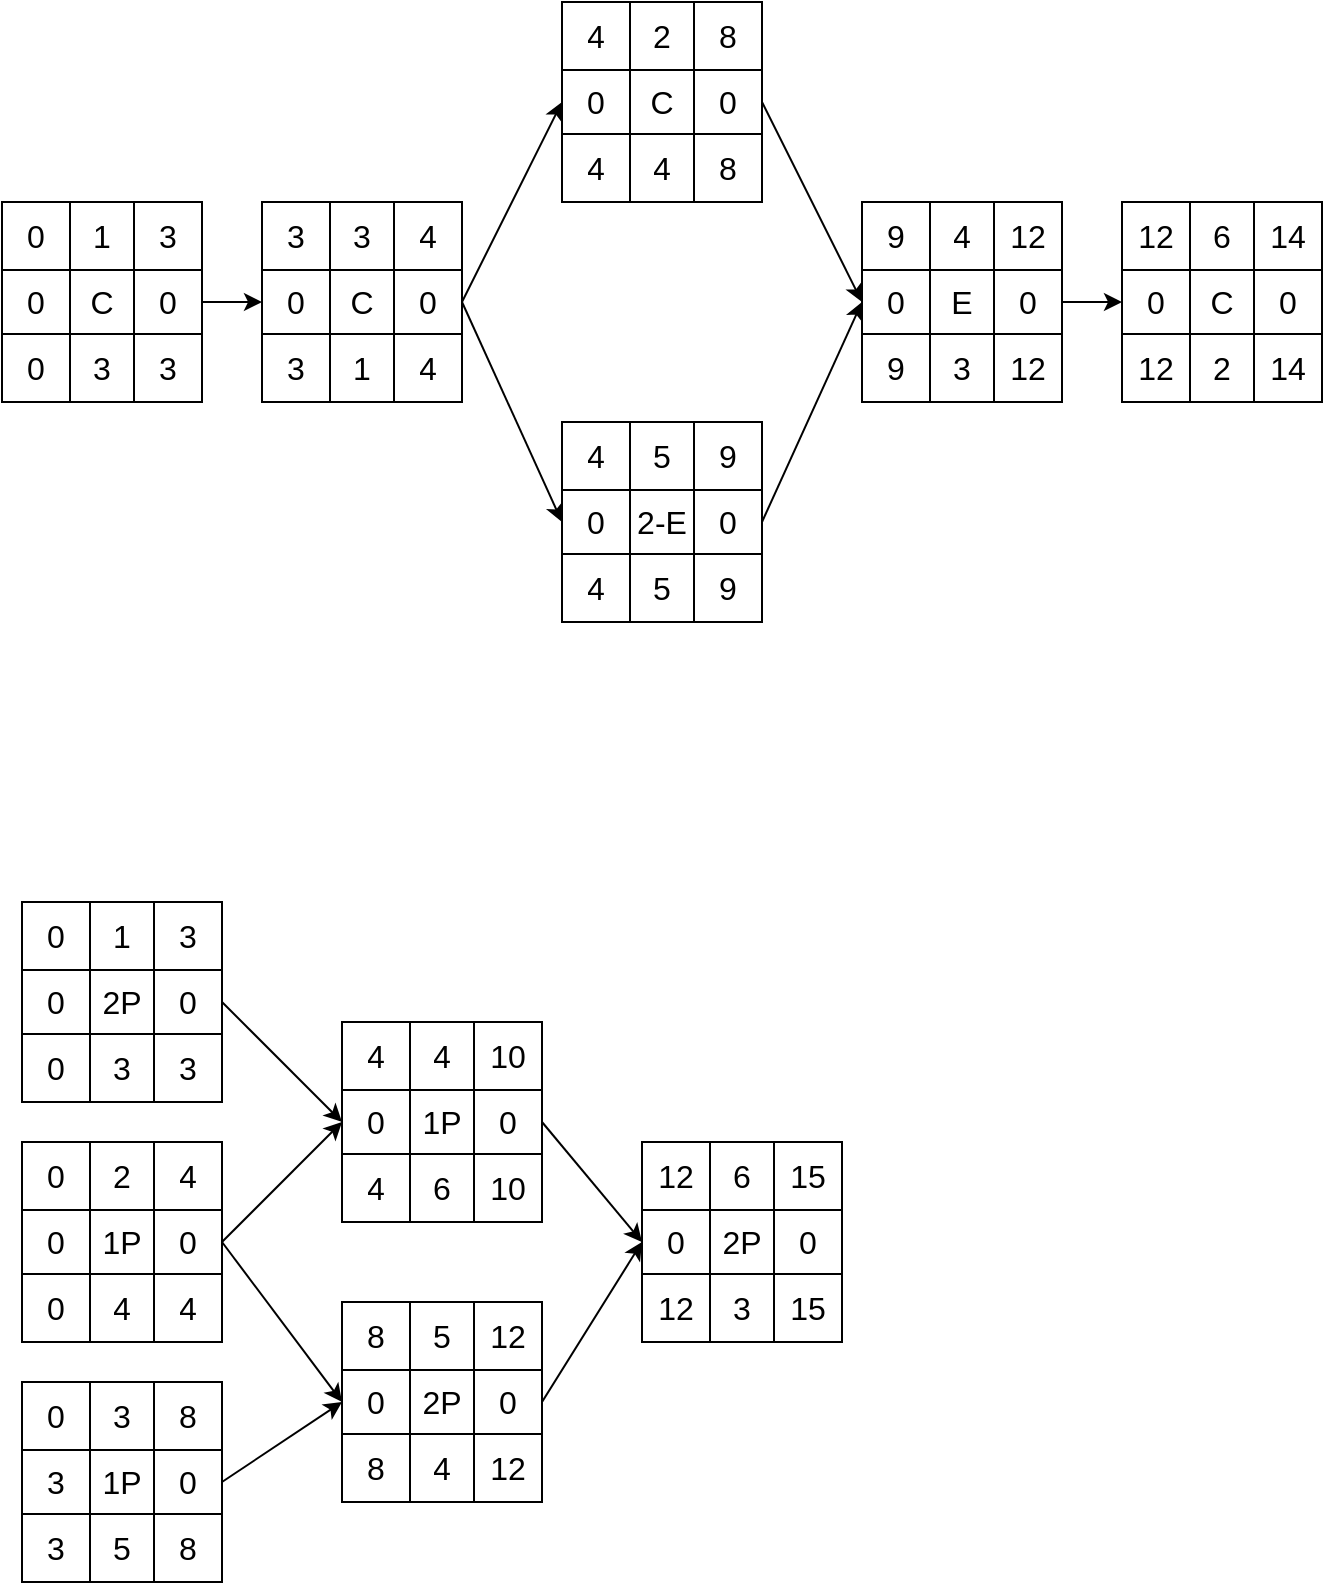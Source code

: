 <mxfile version="24.9.1">
  <diagram name="Page-1" id="bDoiheOzIH_Bc7Evn8Mb">
    <mxGraphModel dx="1050" dy="522" grid="1" gridSize="10" guides="1" tooltips="1" connect="1" arrows="1" fold="1" page="1" pageScale="1" pageWidth="850" pageHeight="1100" math="0" shadow="0">
      <root>
        <mxCell id="0" />
        <mxCell id="1" parent="0" />
        <mxCell id="12ZrEhQPK1PJFxmt8RGr-1" value="" style="shape=table;startSize=0;container=1;collapsible=0;childLayout=tableLayout;fontSize=16;" vertex="1" parent="1">
          <mxGeometry x="70" y="110" width="100" height="100" as="geometry" />
        </mxCell>
        <mxCell id="12ZrEhQPK1PJFxmt8RGr-2" value="" style="shape=tableRow;horizontal=0;startSize=0;swimlaneHead=0;swimlaneBody=0;strokeColor=inherit;top=0;left=0;bottom=0;right=0;collapsible=0;dropTarget=0;fillColor=none;points=[[0,0.5],[1,0.5]];portConstraint=eastwest;fontSize=16;" vertex="1" parent="12ZrEhQPK1PJFxmt8RGr-1">
          <mxGeometry width="100" height="34" as="geometry" />
        </mxCell>
        <mxCell id="12ZrEhQPK1PJFxmt8RGr-3" value="0" style="shape=partialRectangle;html=1;whiteSpace=wrap;connectable=0;strokeColor=inherit;overflow=hidden;fillColor=none;top=0;left=0;bottom=0;right=0;pointerEvents=1;fontSize=16;" vertex="1" parent="12ZrEhQPK1PJFxmt8RGr-2">
          <mxGeometry width="34" height="34" as="geometry">
            <mxRectangle width="34" height="34" as="alternateBounds" />
          </mxGeometry>
        </mxCell>
        <mxCell id="12ZrEhQPK1PJFxmt8RGr-4" value="1" style="shape=partialRectangle;html=1;whiteSpace=wrap;connectable=0;strokeColor=inherit;overflow=hidden;fillColor=none;top=0;left=0;bottom=0;right=0;pointerEvents=1;fontSize=16;" vertex="1" parent="12ZrEhQPK1PJFxmt8RGr-2">
          <mxGeometry x="34" width="32" height="34" as="geometry">
            <mxRectangle width="32" height="34" as="alternateBounds" />
          </mxGeometry>
        </mxCell>
        <mxCell id="12ZrEhQPK1PJFxmt8RGr-5" value="3" style="shape=partialRectangle;html=1;whiteSpace=wrap;connectable=0;strokeColor=inherit;overflow=hidden;fillColor=none;top=0;left=0;bottom=0;right=0;pointerEvents=1;fontSize=16;" vertex="1" parent="12ZrEhQPK1PJFxmt8RGr-2">
          <mxGeometry x="66" width="34" height="34" as="geometry">
            <mxRectangle width="34" height="34" as="alternateBounds" />
          </mxGeometry>
        </mxCell>
        <mxCell id="12ZrEhQPK1PJFxmt8RGr-6" value="" style="shape=tableRow;horizontal=0;startSize=0;swimlaneHead=0;swimlaneBody=0;strokeColor=inherit;top=0;left=0;bottom=0;right=0;collapsible=0;dropTarget=0;fillColor=none;points=[[0,0.5],[1,0.5]];portConstraint=eastwest;fontSize=16;" vertex="1" parent="12ZrEhQPK1PJFxmt8RGr-1">
          <mxGeometry y="34" width="100" height="32" as="geometry" />
        </mxCell>
        <mxCell id="12ZrEhQPK1PJFxmt8RGr-7" value="0" style="shape=partialRectangle;html=1;whiteSpace=wrap;connectable=0;strokeColor=inherit;overflow=hidden;fillColor=none;top=0;left=0;bottom=0;right=0;pointerEvents=1;fontSize=16;" vertex="1" parent="12ZrEhQPK1PJFxmt8RGr-6">
          <mxGeometry width="34" height="32" as="geometry">
            <mxRectangle width="34" height="32" as="alternateBounds" />
          </mxGeometry>
        </mxCell>
        <mxCell id="12ZrEhQPK1PJFxmt8RGr-8" value="C" style="shape=partialRectangle;html=1;whiteSpace=wrap;connectable=0;strokeColor=inherit;overflow=hidden;fillColor=none;top=0;left=0;bottom=0;right=0;pointerEvents=1;fontSize=16;" vertex="1" parent="12ZrEhQPK1PJFxmt8RGr-6">
          <mxGeometry x="34" width="32" height="32" as="geometry">
            <mxRectangle width="32" height="32" as="alternateBounds" />
          </mxGeometry>
        </mxCell>
        <mxCell id="12ZrEhQPK1PJFxmt8RGr-9" value="0" style="shape=partialRectangle;html=1;whiteSpace=wrap;connectable=0;strokeColor=inherit;overflow=hidden;fillColor=none;top=0;left=0;bottom=0;right=0;pointerEvents=1;fontSize=16;" vertex="1" parent="12ZrEhQPK1PJFxmt8RGr-6">
          <mxGeometry x="66" width="34" height="32" as="geometry">
            <mxRectangle width="34" height="32" as="alternateBounds" />
          </mxGeometry>
        </mxCell>
        <mxCell id="12ZrEhQPK1PJFxmt8RGr-10" value="" style="shape=tableRow;horizontal=0;startSize=0;swimlaneHead=0;swimlaneBody=0;strokeColor=inherit;top=0;left=0;bottom=0;right=0;collapsible=0;dropTarget=0;fillColor=none;points=[[0,0.5],[1,0.5]];portConstraint=eastwest;fontSize=16;" vertex="1" parent="12ZrEhQPK1PJFxmt8RGr-1">
          <mxGeometry y="66" width="100" height="34" as="geometry" />
        </mxCell>
        <mxCell id="12ZrEhQPK1PJFxmt8RGr-11" value="0" style="shape=partialRectangle;html=1;whiteSpace=wrap;connectable=0;strokeColor=inherit;overflow=hidden;fillColor=none;top=0;left=0;bottom=0;right=0;pointerEvents=1;fontSize=16;" vertex="1" parent="12ZrEhQPK1PJFxmt8RGr-10">
          <mxGeometry width="34" height="34" as="geometry">
            <mxRectangle width="34" height="34" as="alternateBounds" />
          </mxGeometry>
        </mxCell>
        <mxCell id="12ZrEhQPK1PJFxmt8RGr-12" value="3" style="shape=partialRectangle;html=1;whiteSpace=wrap;connectable=0;strokeColor=inherit;overflow=hidden;fillColor=none;top=0;left=0;bottom=0;right=0;pointerEvents=1;fontSize=16;" vertex="1" parent="12ZrEhQPK1PJFxmt8RGr-10">
          <mxGeometry x="34" width="32" height="34" as="geometry">
            <mxRectangle width="32" height="34" as="alternateBounds" />
          </mxGeometry>
        </mxCell>
        <mxCell id="12ZrEhQPK1PJFxmt8RGr-13" value="3" style="shape=partialRectangle;html=1;whiteSpace=wrap;connectable=0;strokeColor=inherit;overflow=hidden;fillColor=none;top=0;left=0;bottom=0;right=0;pointerEvents=1;fontSize=16;" vertex="1" parent="12ZrEhQPK1PJFxmt8RGr-10">
          <mxGeometry x="66" width="34" height="34" as="geometry">
            <mxRectangle width="34" height="34" as="alternateBounds" />
          </mxGeometry>
        </mxCell>
        <mxCell id="12ZrEhQPK1PJFxmt8RGr-14" value="" style="shape=table;startSize=0;container=1;collapsible=0;childLayout=tableLayout;fontSize=16;" vertex="1" parent="1">
          <mxGeometry x="200" y="110" width="100" height="100" as="geometry" />
        </mxCell>
        <mxCell id="12ZrEhQPK1PJFxmt8RGr-15" value="" style="shape=tableRow;horizontal=0;startSize=0;swimlaneHead=0;swimlaneBody=0;strokeColor=inherit;top=0;left=0;bottom=0;right=0;collapsible=0;dropTarget=0;fillColor=none;points=[[0,0.5],[1,0.5]];portConstraint=eastwest;fontSize=16;" vertex="1" parent="12ZrEhQPK1PJFxmt8RGr-14">
          <mxGeometry width="100" height="34" as="geometry" />
        </mxCell>
        <mxCell id="12ZrEhQPK1PJFxmt8RGr-16" value="3" style="shape=partialRectangle;html=1;whiteSpace=wrap;connectable=0;strokeColor=inherit;overflow=hidden;fillColor=none;top=0;left=0;bottom=0;right=0;pointerEvents=1;fontSize=16;" vertex="1" parent="12ZrEhQPK1PJFxmt8RGr-15">
          <mxGeometry width="34" height="34" as="geometry">
            <mxRectangle width="34" height="34" as="alternateBounds" />
          </mxGeometry>
        </mxCell>
        <mxCell id="12ZrEhQPK1PJFxmt8RGr-17" value="3" style="shape=partialRectangle;html=1;whiteSpace=wrap;connectable=0;strokeColor=inherit;overflow=hidden;fillColor=none;top=0;left=0;bottom=0;right=0;pointerEvents=1;fontSize=16;" vertex="1" parent="12ZrEhQPK1PJFxmt8RGr-15">
          <mxGeometry x="34" width="32" height="34" as="geometry">
            <mxRectangle width="32" height="34" as="alternateBounds" />
          </mxGeometry>
        </mxCell>
        <mxCell id="12ZrEhQPK1PJFxmt8RGr-18" value="4" style="shape=partialRectangle;html=1;whiteSpace=wrap;connectable=0;strokeColor=inherit;overflow=hidden;fillColor=none;top=0;left=0;bottom=0;right=0;pointerEvents=1;fontSize=16;" vertex="1" parent="12ZrEhQPK1PJFxmt8RGr-15">
          <mxGeometry x="66" width="34" height="34" as="geometry">
            <mxRectangle width="34" height="34" as="alternateBounds" />
          </mxGeometry>
        </mxCell>
        <mxCell id="12ZrEhQPK1PJFxmt8RGr-19" value="" style="shape=tableRow;horizontal=0;startSize=0;swimlaneHead=0;swimlaneBody=0;strokeColor=inherit;top=0;left=0;bottom=0;right=0;collapsible=0;dropTarget=0;fillColor=none;points=[[0,0.5],[1,0.5]];portConstraint=eastwest;fontSize=16;" vertex="1" parent="12ZrEhQPK1PJFxmt8RGr-14">
          <mxGeometry y="34" width="100" height="32" as="geometry" />
        </mxCell>
        <mxCell id="12ZrEhQPK1PJFxmt8RGr-20" value="0" style="shape=partialRectangle;html=1;whiteSpace=wrap;connectable=0;strokeColor=inherit;overflow=hidden;fillColor=none;top=0;left=0;bottom=0;right=0;pointerEvents=1;fontSize=16;" vertex="1" parent="12ZrEhQPK1PJFxmt8RGr-19">
          <mxGeometry width="34" height="32" as="geometry">
            <mxRectangle width="34" height="32" as="alternateBounds" />
          </mxGeometry>
        </mxCell>
        <mxCell id="12ZrEhQPK1PJFxmt8RGr-21" value="C" style="shape=partialRectangle;html=1;whiteSpace=wrap;connectable=0;strokeColor=inherit;overflow=hidden;fillColor=none;top=0;left=0;bottom=0;right=0;pointerEvents=1;fontSize=16;" vertex="1" parent="12ZrEhQPK1PJFxmt8RGr-19">
          <mxGeometry x="34" width="32" height="32" as="geometry">
            <mxRectangle width="32" height="32" as="alternateBounds" />
          </mxGeometry>
        </mxCell>
        <mxCell id="12ZrEhQPK1PJFxmt8RGr-22" value="0" style="shape=partialRectangle;html=1;whiteSpace=wrap;connectable=0;strokeColor=inherit;overflow=hidden;fillColor=none;top=0;left=0;bottom=0;right=0;pointerEvents=1;fontSize=16;" vertex="1" parent="12ZrEhQPK1PJFxmt8RGr-19">
          <mxGeometry x="66" width="34" height="32" as="geometry">
            <mxRectangle width="34" height="32" as="alternateBounds" />
          </mxGeometry>
        </mxCell>
        <mxCell id="12ZrEhQPK1PJFxmt8RGr-23" value="" style="shape=tableRow;horizontal=0;startSize=0;swimlaneHead=0;swimlaneBody=0;strokeColor=inherit;top=0;left=0;bottom=0;right=0;collapsible=0;dropTarget=0;fillColor=none;points=[[0,0.5],[1,0.5]];portConstraint=eastwest;fontSize=16;" vertex="1" parent="12ZrEhQPK1PJFxmt8RGr-14">
          <mxGeometry y="66" width="100" height="34" as="geometry" />
        </mxCell>
        <mxCell id="12ZrEhQPK1PJFxmt8RGr-24" value="3" style="shape=partialRectangle;html=1;whiteSpace=wrap;connectable=0;strokeColor=inherit;overflow=hidden;fillColor=none;top=0;left=0;bottom=0;right=0;pointerEvents=1;fontSize=16;" vertex="1" parent="12ZrEhQPK1PJFxmt8RGr-23">
          <mxGeometry width="34" height="34" as="geometry">
            <mxRectangle width="34" height="34" as="alternateBounds" />
          </mxGeometry>
        </mxCell>
        <mxCell id="12ZrEhQPK1PJFxmt8RGr-25" value="1" style="shape=partialRectangle;html=1;whiteSpace=wrap;connectable=0;strokeColor=inherit;overflow=hidden;fillColor=none;top=0;left=0;bottom=0;right=0;pointerEvents=1;fontSize=16;" vertex="1" parent="12ZrEhQPK1PJFxmt8RGr-23">
          <mxGeometry x="34" width="32" height="34" as="geometry">
            <mxRectangle width="32" height="34" as="alternateBounds" />
          </mxGeometry>
        </mxCell>
        <mxCell id="12ZrEhQPK1PJFxmt8RGr-26" value="4" style="shape=partialRectangle;html=1;whiteSpace=wrap;connectable=0;strokeColor=inherit;overflow=hidden;fillColor=none;top=0;left=0;bottom=0;right=0;pointerEvents=1;fontSize=16;" vertex="1" parent="12ZrEhQPK1PJFxmt8RGr-23">
          <mxGeometry x="66" width="34" height="34" as="geometry">
            <mxRectangle width="34" height="34" as="alternateBounds" />
          </mxGeometry>
        </mxCell>
        <mxCell id="12ZrEhQPK1PJFxmt8RGr-83" value="" style="shape=table;startSize=0;container=1;collapsible=0;childLayout=tableLayout;fontSize=16;" vertex="1" parent="12ZrEhQPK1PJFxmt8RGr-23">
          <mxGeometry x="100" width="NaN" height="34" as="geometry">
            <mxRectangle width="NaN" height="34" as="alternateBounds" />
          </mxGeometry>
        </mxCell>
        <mxCell id="12ZrEhQPK1PJFxmt8RGr-84" value="" style="shape=tableRow;horizontal=0;startSize=0;swimlaneHead=0;swimlaneBody=0;strokeColor=inherit;top=0;left=0;bottom=0;right=0;collapsible=0;dropTarget=0;fillColor=none;points=[[0,0.5],[1,0.5]];portConstraint=eastwest;fontSize=16;" vertex="1" visible="0" parent="12ZrEhQPK1PJFxmt8RGr-83">
          <mxGeometry width="100" height="34" as="geometry" />
        </mxCell>
        <mxCell id="12ZrEhQPK1PJFxmt8RGr-85" value="0" style="shape=partialRectangle;html=1;whiteSpace=wrap;connectable=0;strokeColor=inherit;overflow=hidden;fillColor=none;top=0;left=0;bottom=0;right=0;pointerEvents=1;fontSize=16;" vertex="1" parent="12ZrEhQPK1PJFxmt8RGr-84">
          <mxGeometry width="34" height="34" as="geometry">
            <mxRectangle width="34" height="34" as="alternateBounds" />
          </mxGeometry>
        </mxCell>
        <mxCell id="12ZrEhQPK1PJFxmt8RGr-86" value="1" style="shape=partialRectangle;html=1;whiteSpace=wrap;connectable=0;strokeColor=inherit;overflow=hidden;fillColor=none;top=0;left=0;bottom=0;right=0;pointerEvents=1;fontSize=16;" vertex="1" parent="12ZrEhQPK1PJFxmt8RGr-84">
          <mxGeometry x="34" width="32" height="34" as="geometry">
            <mxRectangle width="32" height="34" as="alternateBounds" />
          </mxGeometry>
        </mxCell>
        <mxCell id="12ZrEhQPK1PJFxmt8RGr-87" value="3" style="shape=partialRectangle;html=1;whiteSpace=wrap;connectable=0;strokeColor=inherit;overflow=hidden;fillColor=none;top=0;left=0;bottom=0;right=0;pointerEvents=1;fontSize=16;" vertex="1" parent="12ZrEhQPK1PJFxmt8RGr-84">
          <mxGeometry x="66" width="34" height="34" as="geometry">
            <mxRectangle width="34" height="34" as="alternateBounds" />
          </mxGeometry>
        </mxCell>
        <mxCell id="12ZrEhQPK1PJFxmt8RGr-88" value="" style="shape=tableRow;horizontal=0;startSize=0;swimlaneHead=0;swimlaneBody=0;strokeColor=inherit;top=0;left=0;bottom=0;right=0;collapsible=0;dropTarget=0;fillColor=none;points=[[0,0.5],[1,0.5]];portConstraint=eastwest;fontSize=16;" vertex="1" visible="0" parent="12ZrEhQPK1PJFxmt8RGr-83">
          <mxGeometry y="34" width="100" height="32" as="geometry" />
        </mxCell>
        <mxCell id="12ZrEhQPK1PJFxmt8RGr-89" value="0" style="shape=partialRectangle;html=1;whiteSpace=wrap;connectable=0;strokeColor=inherit;overflow=hidden;fillColor=none;top=0;left=0;bottom=0;right=0;pointerEvents=1;fontSize=16;" vertex="1" parent="12ZrEhQPK1PJFxmt8RGr-88">
          <mxGeometry width="34" height="32" as="geometry">
            <mxRectangle width="34" height="32" as="alternateBounds" />
          </mxGeometry>
        </mxCell>
        <mxCell id="12ZrEhQPK1PJFxmt8RGr-90" value="C" style="shape=partialRectangle;html=1;whiteSpace=wrap;connectable=0;strokeColor=inherit;overflow=hidden;fillColor=none;top=0;left=0;bottom=0;right=0;pointerEvents=1;fontSize=16;" vertex="1" parent="12ZrEhQPK1PJFxmt8RGr-88">
          <mxGeometry x="34" width="32" height="32" as="geometry">
            <mxRectangle width="32" height="32" as="alternateBounds" />
          </mxGeometry>
        </mxCell>
        <mxCell id="12ZrEhQPK1PJFxmt8RGr-91" value="0" style="shape=partialRectangle;html=1;whiteSpace=wrap;connectable=0;strokeColor=inherit;overflow=hidden;fillColor=none;top=0;left=0;bottom=0;right=0;pointerEvents=1;fontSize=16;" vertex="1" parent="12ZrEhQPK1PJFxmt8RGr-88">
          <mxGeometry x="66" width="34" height="32" as="geometry">
            <mxRectangle width="34" height="32" as="alternateBounds" />
          </mxGeometry>
        </mxCell>
        <mxCell id="12ZrEhQPK1PJFxmt8RGr-92" value="" style="shape=tableRow;horizontal=0;startSize=0;swimlaneHead=0;swimlaneBody=0;strokeColor=inherit;top=0;left=0;bottom=0;right=0;collapsible=0;dropTarget=0;fillColor=none;points=[[0,0.5],[1,0.5]];portConstraint=eastwest;fontSize=16;" vertex="1" visible="0" parent="12ZrEhQPK1PJFxmt8RGr-83">
          <mxGeometry y="66" width="100" height="34" as="geometry" />
        </mxCell>
        <mxCell id="12ZrEhQPK1PJFxmt8RGr-93" value="0" style="shape=partialRectangle;html=1;whiteSpace=wrap;connectable=0;strokeColor=inherit;overflow=hidden;fillColor=none;top=0;left=0;bottom=0;right=0;pointerEvents=1;fontSize=16;" vertex="1" parent="12ZrEhQPK1PJFxmt8RGr-92">
          <mxGeometry width="34" height="34" as="geometry">
            <mxRectangle width="34" height="34" as="alternateBounds" />
          </mxGeometry>
        </mxCell>
        <mxCell id="12ZrEhQPK1PJFxmt8RGr-94" value="3" style="shape=partialRectangle;html=1;whiteSpace=wrap;connectable=0;strokeColor=inherit;overflow=hidden;fillColor=none;top=0;left=0;bottom=0;right=0;pointerEvents=1;fontSize=16;" vertex="1" parent="12ZrEhQPK1PJFxmt8RGr-92">
          <mxGeometry x="34" width="32" height="34" as="geometry">
            <mxRectangle width="32" height="34" as="alternateBounds" />
          </mxGeometry>
        </mxCell>
        <mxCell id="12ZrEhQPK1PJFxmt8RGr-95" value="3" style="shape=partialRectangle;html=1;whiteSpace=wrap;connectable=0;strokeColor=inherit;overflow=hidden;fillColor=none;top=0;left=0;bottom=0;right=0;pointerEvents=1;fontSize=16;" vertex="1" parent="12ZrEhQPK1PJFxmt8RGr-92">
          <mxGeometry x="66" width="34" height="34" as="geometry">
            <mxRectangle width="34" height="34" as="alternateBounds" />
          </mxGeometry>
        </mxCell>
        <mxCell id="12ZrEhQPK1PJFxmt8RGr-31" value="" style="shape=table;startSize=0;container=1;collapsible=0;childLayout=tableLayout;fontSize=16;" vertex="1" parent="1">
          <mxGeometry x="350" y="10" width="100" height="100" as="geometry" />
        </mxCell>
        <mxCell id="12ZrEhQPK1PJFxmt8RGr-32" value="" style="shape=tableRow;horizontal=0;startSize=0;swimlaneHead=0;swimlaneBody=0;strokeColor=inherit;top=0;left=0;bottom=0;right=0;collapsible=0;dropTarget=0;fillColor=none;points=[[0,0.5],[1,0.5]];portConstraint=eastwest;fontSize=16;" vertex="1" parent="12ZrEhQPK1PJFxmt8RGr-31">
          <mxGeometry width="100" height="34" as="geometry" />
        </mxCell>
        <mxCell id="12ZrEhQPK1PJFxmt8RGr-33" value="4" style="shape=partialRectangle;html=1;whiteSpace=wrap;connectable=0;strokeColor=inherit;overflow=hidden;fillColor=none;top=0;left=0;bottom=0;right=0;pointerEvents=1;fontSize=16;" vertex="1" parent="12ZrEhQPK1PJFxmt8RGr-32">
          <mxGeometry width="34" height="34" as="geometry">
            <mxRectangle width="34" height="34" as="alternateBounds" />
          </mxGeometry>
        </mxCell>
        <mxCell id="12ZrEhQPK1PJFxmt8RGr-34" value="2" style="shape=partialRectangle;html=1;whiteSpace=wrap;connectable=0;strokeColor=inherit;overflow=hidden;fillColor=none;top=0;left=0;bottom=0;right=0;pointerEvents=1;fontSize=16;" vertex="1" parent="12ZrEhQPK1PJFxmt8RGr-32">
          <mxGeometry x="34" width="32" height="34" as="geometry">
            <mxRectangle width="32" height="34" as="alternateBounds" />
          </mxGeometry>
        </mxCell>
        <mxCell id="12ZrEhQPK1PJFxmt8RGr-35" value="8" style="shape=partialRectangle;html=1;whiteSpace=wrap;connectable=0;strokeColor=inherit;overflow=hidden;fillColor=none;top=0;left=0;bottom=0;right=0;pointerEvents=1;fontSize=16;" vertex="1" parent="12ZrEhQPK1PJFxmt8RGr-32">
          <mxGeometry x="66" width="34" height="34" as="geometry">
            <mxRectangle width="34" height="34" as="alternateBounds" />
          </mxGeometry>
        </mxCell>
        <mxCell id="12ZrEhQPK1PJFxmt8RGr-36" value="" style="shape=tableRow;horizontal=0;startSize=0;swimlaneHead=0;swimlaneBody=0;strokeColor=inherit;top=0;left=0;bottom=0;right=0;collapsible=0;dropTarget=0;fillColor=none;points=[[0,0.5],[1,0.5]];portConstraint=eastwest;fontSize=16;" vertex="1" parent="12ZrEhQPK1PJFxmt8RGr-31">
          <mxGeometry y="34" width="100" height="32" as="geometry" />
        </mxCell>
        <mxCell id="12ZrEhQPK1PJFxmt8RGr-37" value="0" style="shape=partialRectangle;html=1;whiteSpace=wrap;connectable=0;strokeColor=inherit;overflow=hidden;fillColor=none;top=0;left=0;bottom=0;right=0;pointerEvents=1;fontSize=16;" vertex="1" parent="12ZrEhQPK1PJFxmt8RGr-36">
          <mxGeometry width="34" height="32" as="geometry">
            <mxRectangle width="34" height="32" as="alternateBounds" />
          </mxGeometry>
        </mxCell>
        <mxCell id="12ZrEhQPK1PJFxmt8RGr-38" value="C" style="shape=partialRectangle;html=1;whiteSpace=wrap;connectable=0;strokeColor=inherit;overflow=hidden;fillColor=none;top=0;left=0;bottom=0;right=0;pointerEvents=1;fontSize=16;" vertex="1" parent="12ZrEhQPK1PJFxmt8RGr-36">
          <mxGeometry x="34" width="32" height="32" as="geometry">
            <mxRectangle width="32" height="32" as="alternateBounds" />
          </mxGeometry>
        </mxCell>
        <mxCell id="12ZrEhQPK1PJFxmt8RGr-39" value="0" style="shape=partialRectangle;html=1;whiteSpace=wrap;connectable=0;strokeColor=inherit;overflow=hidden;fillColor=none;top=0;left=0;bottom=0;right=0;pointerEvents=1;fontSize=16;" vertex="1" parent="12ZrEhQPK1PJFxmt8RGr-36">
          <mxGeometry x="66" width="34" height="32" as="geometry">
            <mxRectangle width="34" height="32" as="alternateBounds" />
          </mxGeometry>
        </mxCell>
        <mxCell id="12ZrEhQPK1PJFxmt8RGr-40" value="" style="shape=tableRow;horizontal=0;startSize=0;swimlaneHead=0;swimlaneBody=0;strokeColor=inherit;top=0;left=0;bottom=0;right=0;collapsible=0;dropTarget=0;fillColor=none;points=[[0,0.5],[1,0.5]];portConstraint=eastwest;fontSize=16;" vertex="1" parent="12ZrEhQPK1PJFxmt8RGr-31">
          <mxGeometry y="66" width="100" height="34" as="geometry" />
        </mxCell>
        <mxCell id="12ZrEhQPK1PJFxmt8RGr-41" value="4" style="shape=partialRectangle;html=1;whiteSpace=wrap;connectable=0;strokeColor=inherit;overflow=hidden;fillColor=none;top=0;left=0;bottom=0;right=0;pointerEvents=1;fontSize=16;" vertex="1" parent="12ZrEhQPK1PJFxmt8RGr-40">
          <mxGeometry width="34" height="34" as="geometry">
            <mxRectangle width="34" height="34" as="alternateBounds" />
          </mxGeometry>
        </mxCell>
        <mxCell id="12ZrEhQPK1PJFxmt8RGr-42" value="4" style="shape=partialRectangle;html=1;whiteSpace=wrap;connectable=0;strokeColor=inherit;overflow=hidden;fillColor=none;top=0;left=0;bottom=0;right=0;pointerEvents=1;fontSize=16;" vertex="1" parent="12ZrEhQPK1PJFxmt8RGr-40">
          <mxGeometry x="34" width="32" height="34" as="geometry">
            <mxRectangle width="32" height="34" as="alternateBounds" />
          </mxGeometry>
        </mxCell>
        <mxCell id="12ZrEhQPK1PJFxmt8RGr-43" value="8" style="shape=partialRectangle;html=1;whiteSpace=wrap;connectable=0;strokeColor=inherit;overflow=hidden;fillColor=none;top=0;left=0;bottom=0;right=0;pointerEvents=1;fontSize=16;" vertex="1" parent="12ZrEhQPK1PJFxmt8RGr-40">
          <mxGeometry x="66" width="34" height="34" as="geometry">
            <mxRectangle width="34" height="34" as="alternateBounds" />
          </mxGeometry>
        </mxCell>
        <mxCell id="12ZrEhQPK1PJFxmt8RGr-44" value="" style="shape=table;startSize=0;container=1;collapsible=0;childLayout=tableLayout;fontSize=16;" vertex="1" parent="1">
          <mxGeometry x="350" y="220" width="100" height="100" as="geometry" />
        </mxCell>
        <mxCell id="12ZrEhQPK1PJFxmt8RGr-45" value="" style="shape=tableRow;horizontal=0;startSize=0;swimlaneHead=0;swimlaneBody=0;strokeColor=inherit;top=0;left=0;bottom=0;right=0;collapsible=0;dropTarget=0;fillColor=none;points=[[0,0.5],[1,0.5]];portConstraint=eastwest;fontSize=16;" vertex="1" parent="12ZrEhQPK1PJFxmt8RGr-44">
          <mxGeometry width="100" height="34" as="geometry" />
        </mxCell>
        <mxCell id="12ZrEhQPK1PJFxmt8RGr-46" value="4" style="shape=partialRectangle;html=1;whiteSpace=wrap;connectable=0;strokeColor=inherit;overflow=hidden;fillColor=none;top=0;left=0;bottom=0;right=0;pointerEvents=1;fontSize=16;" vertex="1" parent="12ZrEhQPK1PJFxmt8RGr-45">
          <mxGeometry width="34" height="34" as="geometry">
            <mxRectangle width="34" height="34" as="alternateBounds" />
          </mxGeometry>
        </mxCell>
        <mxCell id="12ZrEhQPK1PJFxmt8RGr-47" value="5" style="shape=partialRectangle;html=1;whiteSpace=wrap;connectable=0;strokeColor=inherit;overflow=hidden;fillColor=none;top=0;left=0;bottom=0;right=0;pointerEvents=1;fontSize=16;" vertex="1" parent="12ZrEhQPK1PJFxmt8RGr-45">
          <mxGeometry x="34" width="32" height="34" as="geometry">
            <mxRectangle width="32" height="34" as="alternateBounds" />
          </mxGeometry>
        </mxCell>
        <mxCell id="12ZrEhQPK1PJFxmt8RGr-48" value="9" style="shape=partialRectangle;html=1;whiteSpace=wrap;connectable=0;strokeColor=inherit;overflow=hidden;fillColor=none;top=0;left=0;bottom=0;right=0;pointerEvents=1;fontSize=16;" vertex="1" parent="12ZrEhQPK1PJFxmt8RGr-45">
          <mxGeometry x="66" width="34" height="34" as="geometry">
            <mxRectangle width="34" height="34" as="alternateBounds" />
          </mxGeometry>
        </mxCell>
        <mxCell id="12ZrEhQPK1PJFxmt8RGr-49" value="" style="shape=tableRow;horizontal=0;startSize=0;swimlaneHead=0;swimlaneBody=0;strokeColor=inherit;top=0;left=0;bottom=0;right=0;collapsible=0;dropTarget=0;fillColor=none;points=[[0,0.5],[1,0.5]];portConstraint=eastwest;fontSize=16;" vertex="1" parent="12ZrEhQPK1PJFxmt8RGr-44">
          <mxGeometry y="34" width="100" height="32" as="geometry" />
        </mxCell>
        <mxCell id="12ZrEhQPK1PJFxmt8RGr-50" value="0" style="shape=partialRectangle;html=1;whiteSpace=wrap;connectable=0;strokeColor=inherit;overflow=hidden;fillColor=none;top=0;left=0;bottom=0;right=0;pointerEvents=1;fontSize=16;" vertex="1" parent="12ZrEhQPK1PJFxmt8RGr-49">
          <mxGeometry width="34" height="32" as="geometry">
            <mxRectangle width="34" height="32" as="alternateBounds" />
          </mxGeometry>
        </mxCell>
        <mxCell id="12ZrEhQPK1PJFxmt8RGr-51" value="2-E" style="shape=partialRectangle;html=1;whiteSpace=wrap;connectable=0;strokeColor=inherit;overflow=hidden;fillColor=none;top=0;left=0;bottom=0;right=0;pointerEvents=1;fontSize=16;" vertex="1" parent="12ZrEhQPK1PJFxmt8RGr-49">
          <mxGeometry x="34" width="32" height="32" as="geometry">
            <mxRectangle width="32" height="32" as="alternateBounds" />
          </mxGeometry>
        </mxCell>
        <mxCell id="12ZrEhQPK1PJFxmt8RGr-52" value="0" style="shape=partialRectangle;html=1;whiteSpace=wrap;connectable=0;strokeColor=inherit;overflow=hidden;fillColor=none;top=0;left=0;bottom=0;right=0;pointerEvents=1;fontSize=16;" vertex="1" parent="12ZrEhQPK1PJFxmt8RGr-49">
          <mxGeometry x="66" width="34" height="32" as="geometry">
            <mxRectangle width="34" height="32" as="alternateBounds" />
          </mxGeometry>
        </mxCell>
        <mxCell id="12ZrEhQPK1PJFxmt8RGr-53" value="" style="shape=tableRow;horizontal=0;startSize=0;swimlaneHead=0;swimlaneBody=0;strokeColor=inherit;top=0;left=0;bottom=0;right=0;collapsible=0;dropTarget=0;fillColor=none;points=[[0,0.5],[1,0.5]];portConstraint=eastwest;fontSize=16;" vertex="1" parent="12ZrEhQPK1PJFxmt8RGr-44">
          <mxGeometry y="66" width="100" height="34" as="geometry" />
        </mxCell>
        <mxCell id="12ZrEhQPK1PJFxmt8RGr-54" value="4" style="shape=partialRectangle;html=1;whiteSpace=wrap;connectable=0;strokeColor=inherit;overflow=hidden;fillColor=none;top=0;left=0;bottom=0;right=0;pointerEvents=1;fontSize=16;" vertex="1" parent="12ZrEhQPK1PJFxmt8RGr-53">
          <mxGeometry width="34" height="34" as="geometry">
            <mxRectangle width="34" height="34" as="alternateBounds" />
          </mxGeometry>
        </mxCell>
        <mxCell id="12ZrEhQPK1PJFxmt8RGr-55" value="5" style="shape=partialRectangle;html=1;whiteSpace=wrap;connectable=0;strokeColor=inherit;overflow=hidden;fillColor=none;top=0;left=0;bottom=0;right=0;pointerEvents=1;fontSize=16;" vertex="1" parent="12ZrEhQPK1PJFxmt8RGr-53">
          <mxGeometry x="34" width="32" height="34" as="geometry">
            <mxRectangle width="32" height="34" as="alternateBounds" />
          </mxGeometry>
        </mxCell>
        <mxCell id="12ZrEhQPK1PJFxmt8RGr-56" value="9" style="shape=partialRectangle;html=1;whiteSpace=wrap;connectable=0;strokeColor=inherit;overflow=hidden;fillColor=none;top=0;left=0;bottom=0;right=0;pointerEvents=1;fontSize=16;" vertex="1" parent="12ZrEhQPK1PJFxmt8RGr-53">
          <mxGeometry x="66" width="34" height="34" as="geometry">
            <mxRectangle width="34" height="34" as="alternateBounds" />
          </mxGeometry>
        </mxCell>
        <mxCell id="12ZrEhQPK1PJFxmt8RGr-57" value="" style="shape=table;startSize=0;container=1;collapsible=0;childLayout=tableLayout;fontSize=16;" vertex="1" parent="1">
          <mxGeometry x="500" y="110" width="100" height="100" as="geometry" />
        </mxCell>
        <mxCell id="12ZrEhQPK1PJFxmt8RGr-58" value="" style="shape=tableRow;horizontal=0;startSize=0;swimlaneHead=0;swimlaneBody=0;strokeColor=inherit;top=0;left=0;bottom=0;right=0;collapsible=0;dropTarget=0;fillColor=none;points=[[0,0.5],[1,0.5]];portConstraint=eastwest;fontSize=16;" vertex="1" parent="12ZrEhQPK1PJFxmt8RGr-57">
          <mxGeometry width="100" height="34" as="geometry" />
        </mxCell>
        <mxCell id="12ZrEhQPK1PJFxmt8RGr-59" value="9" style="shape=partialRectangle;html=1;whiteSpace=wrap;connectable=0;strokeColor=inherit;overflow=hidden;fillColor=none;top=0;left=0;bottom=0;right=0;pointerEvents=1;fontSize=16;" vertex="1" parent="12ZrEhQPK1PJFxmt8RGr-58">
          <mxGeometry width="34" height="34" as="geometry">
            <mxRectangle width="34" height="34" as="alternateBounds" />
          </mxGeometry>
        </mxCell>
        <mxCell id="12ZrEhQPK1PJFxmt8RGr-60" value="4" style="shape=partialRectangle;html=1;whiteSpace=wrap;connectable=0;strokeColor=inherit;overflow=hidden;fillColor=none;top=0;left=0;bottom=0;right=0;pointerEvents=1;fontSize=16;" vertex="1" parent="12ZrEhQPK1PJFxmt8RGr-58">
          <mxGeometry x="34" width="32" height="34" as="geometry">
            <mxRectangle width="32" height="34" as="alternateBounds" />
          </mxGeometry>
        </mxCell>
        <mxCell id="12ZrEhQPK1PJFxmt8RGr-61" value="12" style="shape=partialRectangle;html=1;whiteSpace=wrap;connectable=0;strokeColor=inherit;overflow=hidden;fillColor=none;top=0;left=0;bottom=0;right=0;pointerEvents=1;fontSize=16;" vertex="1" parent="12ZrEhQPK1PJFxmt8RGr-58">
          <mxGeometry x="66" width="34" height="34" as="geometry">
            <mxRectangle width="34" height="34" as="alternateBounds" />
          </mxGeometry>
        </mxCell>
        <mxCell id="12ZrEhQPK1PJFxmt8RGr-62" value="" style="shape=tableRow;horizontal=0;startSize=0;swimlaneHead=0;swimlaneBody=0;strokeColor=inherit;top=0;left=0;bottom=0;right=0;collapsible=0;dropTarget=0;fillColor=none;points=[[0,0.5],[1,0.5]];portConstraint=eastwest;fontSize=16;" vertex="1" parent="12ZrEhQPK1PJFxmt8RGr-57">
          <mxGeometry y="34" width="100" height="32" as="geometry" />
        </mxCell>
        <mxCell id="12ZrEhQPK1PJFxmt8RGr-63" value="0" style="shape=partialRectangle;html=1;whiteSpace=wrap;connectable=0;strokeColor=inherit;overflow=hidden;fillColor=none;top=0;left=0;bottom=0;right=0;pointerEvents=1;fontSize=16;" vertex="1" parent="12ZrEhQPK1PJFxmt8RGr-62">
          <mxGeometry width="34" height="32" as="geometry">
            <mxRectangle width="34" height="32" as="alternateBounds" />
          </mxGeometry>
        </mxCell>
        <mxCell id="12ZrEhQPK1PJFxmt8RGr-64" value="E" style="shape=partialRectangle;html=1;whiteSpace=wrap;connectable=0;strokeColor=inherit;overflow=hidden;fillColor=none;top=0;left=0;bottom=0;right=0;pointerEvents=1;fontSize=16;" vertex="1" parent="12ZrEhQPK1PJFxmt8RGr-62">
          <mxGeometry x="34" width="32" height="32" as="geometry">
            <mxRectangle width="32" height="32" as="alternateBounds" />
          </mxGeometry>
        </mxCell>
        <mxCell id="12ZrEhQPK1PJFxmt8RGr-65" value="0" style="shape=partialRectangle;html=1;whiteSpace=wrap;connectable=0;strokeColor=inherit;overflow=hidden;fillColor=none;top=0;left=0;bottom=0;right=0;pointerEvents=1;fontSize=16;" vertex="1" parent="12ZrEhQPK1PJFxmt8RGr-62">
          <mxGeometry x="66" width="34" height="32" as="geometry">
            <mxRectangle width="34" height="32" as="alternateBounds" />
          </mxGeometry>
        </mxCell>
        <mxCell id="12ZrEhQPK1PJFxmt8RGr-66" value="" style="shape=tableRow;horizontal=0;startSize=0;swimlaneHead=0;swimlaneBody=0;strokeColor=inherit;top=0;left=0;bottom=0;right=0;collapsible=0;dropTarget=0;fillColor=none;points=[[0,0.5],[1,0.5]];portConstraint=eastwest;fontSize=16;" vertex="1" parent="12ZrEhQPK1PJFxmt8RGr-57">
          <mxGeometry y="66" width="100" height="34" as="geometry" />
        </mxCell>
        <mxCell id="12ZrEhQPK1PJFxmt8RGr-67" value="9" style="shape=partialRectangle;html=1;whiteSpace=wrap;connectable=0;strokeColor=inherit;overflow=hidden;fillColor=none;top=0;left=0;bottom=0;right=0;pointerEvents=1;fontSize=16;" vertex="1" parent="12ZrEhQPK1PJFxmt8RGr-66">
          <mxGeometry width="34" height="34" as="geometry">
            <mxRectangle width="34" height="34" as="alternateBounds" />
          </mxGeometry>
        </mxCell>
        <mxCell id="12ZrEhQPK1PJFxmt8RGr-68" value="3" style="shape=partialRectangle;html=1;whiteSpace=wrap;connectable=0;strokeColor=inherit;overflow=hidden;fillColor=none;top=0;left=0;bottom=0;right=0;pointerEvents=1;fontSize=16;" vertex="1" parent="12ZrEhQPK1PJFxmt8RGr-66">
          <mxGeometry x="34" width="32" height="34" as="geometry">
            <mxRectangle width="32" height="34" as="alternateBounds" />
          </mxGeometry>
        </mxCell>
        <mxCell id="12ZrEhQPK1PJFxmt8RGr-69" value="12" style="shape=partialRectangle;html=1;whiteSpace=wrap;connectable=0;strokeColor=inherit;overflow=hidden;fillColor=none;top=0;left=0;bottom=0;right=0;pointerEvents=1;fontSize=16;" vertex="1" parent="12ZrEhQPK1PJFxmt8RGr-66">
          <mxGeometry x="66" width="34" height="34" as="geometry">
            <mxRectangle width="34" height="34" as="alternateBounds" />
          </mxGeometry>
        </mxCell>
        <mxCell id="12ZrEhQPK1PJFxmt8RGr-70" value="" style="shape=table;startSize=0;container=1;collapsible=0;childLayout=tableLayout;fontSize=16;" vertex="1" parent="1">
          <mxGeometry x="630" y="110" width="100" height="100" as="geometry" />
        </mxCell>
        <mxCell id="12ZrEhQPK1PJFxmt8RGr-71" value="" style="shape=tableRow;horizontal=0;startSize=0;swimlaneHead=0;swimlaneBody=0;strokeColor=inherit;top=0;left=0;bottom=0;right=0;collapsible=0;dropTarget=0;fillColor=none;points=[[0,0.5],[1,0.5]];portConstraint=eastwest;fontSize=16;" vertex="1" parent="12ZrEhQPK1PJFxmt8RGr-70">
          <mxGeometry width="100" height="34" as="geometry" />
        </mxCell>
        <mxCell id="12ZrEhQPK1PJFxmt8RGr-72" value="12" style="shape=partialRectangle;html=1;whiteSpace=wrap;connectable=0;strokeColor=inherit;overflow=hidden;fillColor=none;top=0;left=0;bottom=0;right=0;pointerEvents=1;fontSize=16;" vertex="1" parent="12ZrEhQPK1PJFxmt8RGr-71">
          <mxGeometry width="34" height="34" as="geometry">
            <mxRectangle width="34" height="34" as="alternateBounds" />
          </mxGeometry>
        </mxCell>
        <mxCell id="12ZrEhQPK1PJFxmt8RGr-73" value="6" style="shape=partialRectangle;html=1;whiteSpace=wrap;connectable=0;strokeColor=inherit;overflow=hidden;fillColor=none;top=0;left=0;bottom=0;right=0;pointerEvents=1;fontSize=16;" vertex="1" parent="12ZrEhQPK1PJFxmt8RGr-71">
          <mxGeometry x="34" width="32" height="34" as="geometry">
            <mxRectangle width="32" height="34" as="alternateBounds" />
          </mxGeometry>
        </mxCell>
        <mxCell id="12ZrEhQPK1PJFxmt8RGr-74" value="14" style="shape=partialRectangle;html=1;whiteSpace=wrap;connectable=0;strokeColor=inherit;overflow=hidden;fillColor=none;top=0;left=0;bottom=0;right=0;pointerEvents=1;fontSize=16;" vertex="1" parent="12ZrEhQPK1PJFxmt8RGr-71">
          <mxGeometry x="66" width="34" height="34" as="geometry">
            <mxRectangle width="34" height="34" as="alternateBounds" />
          </mxGeometry>
        </mxCell>
        <mxCell id="12ZrEhQPK1PJFxmt8RGr-75" value="" style="shape=tableRow;horizontal=0;startSize=0;swimlaneHead=0;swimlaneBody=0;strokeColor=inherit;top=0;left=0;bottom=0;right=0;collapsible=0;dropTarget=0;fillColor=none;points=[[0,0.5],[1,0.5]];portConstraint=eastwest;fontSize=16;" vertex="1" parent="12ZrEhQPK1PJFxmt8RGr-70">
          <mxGeometry y="34" width="100" height="32" as="geometry" />
        </mxCell>
        <mxCell id="12ZrEhQPK1PJFxmt8RGr-76" value="0" style="shape=partialRectangle;html=1;whiteSpace=wrap;connectable=0;strokeColor=inherit;overflow=hidden;fillColor=none;top=0;left=0;bottom=0;right=0;pointerEvents=1;fontSize=16;" vertex="1" parent="12ZrEhQPK1PJFxmt8RGr-75">
          <mxGeometry width="34" height="32" as="geometry">
            <mxRectangle width="34" height="32" as="alternateBounds" />
          </mxGeometry>
        </mxCell>
        <mxCell id="12ZrEhQPK1PJFxmt8RGr-77" value="C" style="shape=partialRectangle;html=1;whiteSpace=wrap;connectable=0;strokeColor=inherit;overflow=hidden;fillColor=none;top=0;left=0;bottom=0;right=0;pointerEvents=1;fontSize=16;" vertex="1" parent="12ZrEhQPK1PJFxmt8RGr-75">
          <mxGeometry x="34" width="32" height="32" as="geometry">
            <mxRectangle width="32" height="32" as="alternateBounds" />
          </mxGeometry>
        </mxCell>
        <mxCell id="12ZrEhQPK1PJFxmt8RGr-78" value="0" style="shape=partialRectangle;html=1;whiteSpace=wrap;connectable=0;strokeColor=inherit;overflow=hidden;fillColor=none;top=0;left=0;bottom=0;right=0;pointerEvents=1;fontSize=16;" vertex="1" parent="12ZrEhQPK1PJFxmt8RGr-75">
          <mxGeometry x="66" width="34" height="32" as="geometry">
            <mxRectangle width="34" height="32" as="alternateBounds" />
          </mxGeometry>
        </mxCell>
        <mxCell id="12ZrEhQPK1PJFxmt8RGr-79" value="" style="shape=tableRow;horizontal=0;startSize=0;swimlaneHead=0;swimlaneBody=0;strokeColor=inherit;top=0;left=0;bottom=0;right=0;collapsible=0;dropTarget=0;fillColor=none;points=[[0,0.5],[1,0.5]];portConstraint=eastwest;fontSize=16;" vertex="1" parent="12ZrEhQPK1PJFxmt8RGr-70">
          <mxGeometry y="66" width="100" height="34" as="geometry" />
        </mxCell>
        <mxCell id="12ZrEhQPK1PJFxmt8RGr-80" value="12" style="shape=partialRectangle;html=1;whiteSpace=wrap;connectable=0;strokeColor=inherit;overflow=hidden;fillColor=none;top=0;left=0;bottom=0;right=0;pointerEvents=1;fontSize=16;" vertex="1" parent="12ZrEhQPK1PJFxmt8RGr-79">
          <mxGeometry width="34" height="34" as="geometry">
            <mxRectangle width="34" height="34" as="alternateBounds" />
          </mxGeometry>
        </mxCell>
        <mxCell id="12ZrEhQPK1PJFxmt8RGr-81" value="2" style="shape=partialRectangle;html=1;whiteSpace=wrap;connectable=0;strokeColor=inherit;overflow=hidden;fillColor=none;top=0;left=0;bottom=0;right=0;pointerEvents=1;fontSize=16;" vertex="1" parent="12ZrEhQPK1PJFxmt8RGr-79">
          <mxGeometry x="34" width="32" height="34" as="geometry">
            <mxRectangle width="32" height="34" as="alternateBounds" />
          </mxGeometry>
        </mxCell>
        <mxCell id="12ZrEhQPK1PJFxmt8RGr-82" value="14" style="shape=partialRectangle;html=1;whiteSpace=wrap;connectable=0;strokeColor=inherit;overflow=hidden;fillColor=none;top=0;left=0;bottom=0;right=0;pointerEvents=1;fontSize=16;" vertex="1" parent="12ZrEhQPK1PJFxmt8RGr-79">
          <mxGeometry x="66" width="34" height="34" as="geometry">
            <mxRectangle width="34" height="34" as="alternateBounds" />
          </mxGeometry>
        </mxCell>
        <mxCell id="12ZrEhQPK1PJFxmt8RGr-96" value="" style="endArrow=classic;html=1;rounded=0;exitX=1;exitY=0.5;exitDx=0;exitDy=0;entryX=0;entryY=0.5;entryDx=0;entryDy=0;" edge="1" parent="1" source="12ZrEhQPK1PJFxmt8RGr-6" target="12ZrEhQPK1PJFxmt8RGr-19">
          <mxGeometry width="50" height="50" relative="1" as="geometry">
            <mxPoint x="170" y="350" as="sourcePoint" />
            <mxPoint x="220" y="300" as="targetPoint" />
          </mxGeometry>
        </mxCell>
        <mxCell id="12ZrEhQPK1PJFxmt8RGr-97" value="" style="endArrow=classic;html=1;rounded=0;entryX=0;entryY=0.5;entryDx=0;entryDy=0;exitX=1;exitY=0.5;exitDx=0;exitDy=0;" edge="1" parent="1" source="12ZrEhQPK1PJFxmt8RGr-19" target="12ZrEhQPK1PJFxmt8RGr-36">
          <mxGeometry width="50" height="50" relative="1" as="geometry">
            <mxPoint x="290" y="310" as="sourcePoint" />
            <mxPoint x="340" y="260" as="targetPoint" />
          </mxGeometry>
        </mxCell>
        <mxCell id="12ZrEhQPK1PJFxmt8RGr-98" value="" style="endArrow=classic;html=1;rounded=0;entryX=0;entryY=0.5;entryDx=0;entryDy=0;exitX=1;exitY=0.5;exitDx=0;exitDy=0;" edge="1" parent="1" source="12ZrEhQPK1PJFxmt8RGr-19" target="12ZrEhQPK1PJFxmt8RGr-49">
          <mxGeometry width="50" height="50" relative="1" as="geometry">
            <mxPoint x="190" y="290" as="sourcePoint" />
            <mxPoint x="240" y="240" as="targetPoint" />
          </mxGeometry>
        </mxCell>
        <mxCell id="12ZrEhQPK1PJFxmt8RGr-99" value="" style="endArrow=classic;html=1;rounded=0;entryX=0;entryY=0.5;entryDx=0;entryDy=0;exitX=1;exitY=0.5;exitDx=0;exitDy=0;" edge="1" parent="1" source="12ZrEhQPK1PJFxmt8RGr-49" target="12ZrEhQPK1PJFxmt8RGr-62">
          <mxGeometry width="50" height="50" relative="1" as="geometry">
            <mxPoint x="140" y="330" as="sourcePoint" />
            <mxPoint x="190" y="280" as="targetPoint" />
          </mxGeometry>
        </mxCell>
        <mxCell id="12ZrEhQPK1PJFxmt8RGr-100" value="" style="endArrow=classic;html=1;rounded=0;exitX=1;exitY=0.5;exitDx=0;exitDy=0;entryX=0;entryY=0.5;entryDx=0;entryDy=0;" edge="1" parent="1" source="12ZrEhQPK1PJFxmt8RGr-36" target="12ZrEhQPK1PJFxmt8RGr-62">
          <mxGeometry width="50" height="50" relative="1" as="geometry">
            <mxPoint x="480" y="80" as="sourcePoint" />
            <mxPoint x="530" y="30" as="targetPoint" />
          </mxGeometry>
        </mxCell>
        <mxCell id="12ZrEhQPK1PJFxmt8RGr-101" value="" style="endArrow=classic;html=1;rounded=0;exitX=1;exitY=0.5;exitDx=0;exitDy=0;entryX=0;entryY=0.5;entryDx=0;entryDy=0;" edge="1" parent="1" source="12ZrEhQPK1PJFxmt8RGr-62" target="12ZrEhQPK1PJFxmt8RGr-75">
          <mxGeometry width="50" height="50" relative="1" as="geometry">
            <mxPoint x="550" y="270" as="sourcePoint" />
            <mxPoint x="600" y="220" as="targetPoint" />
          </mxGeometry>
        </mxCell>
        <mxCell id="12ZrEhQPK1PJFxmt8RGr-102" value="" style="shape=table;startSize=0;container=1;collapsible=0;childLayout=tableLayout;fontSize=16;" vertex="1" parent="1">
          <mxGeometry x="80" y="460" width="100" height="100" as="geometry" />
        </mxCell>
        <mxCell id="12ZrEhQPK1PJFxmt8RGr-103" value="" style="shape=tableRow;horizontal=0;startSize=0;swimlaneHead=0;swimlaneBody=0;strokeColor=inherit;top=0;left=0;bottom=0;right=0;collapsible=0;dropTarget=0;fillColor=none;points=[[0,0.5],[1,0.5]];portConstraint=eastwest;fontSize=16;" vertex="1" parent="12ZrEhQPK1PJFxmt8RGr-102">
          <mxGeometry width="100" height="34" as="geometry" />
        </mxCell>
        <mxCell id="12ZrEhQPK1PJFxmt8RGr-104" value="0" style="shape=partialRectangle;html=1;whiteSpace=wrap;connectable=0;strokeColor=inherit;overflow=hidden;fillColor=none;top=0;left=0;bottom=0;right=0;pointerEvents=1;fontSize=16;" vertex="1" parent="12ZrEhQPK1PJFxmt8RGr-103">
          <mxGeometry width="34" height="34" as="geometry">
            <mxRectangle width="34" height="34" as="alternateBounds" />
          </mxGeometry>
        </mxCell>
        <mxCell id="12ZrEhQPK1PJFxmt8RGr-105" value="1" style="shape=partialRectangle;html=1;whiteSpace=wrap;connectable=0;strokeColor=inherit;overflow=hidden;fillColor=none;top=0;left=0;bottom=0;right=0;pointerEvents=1;fontSize=16;" vertex="1" parent="12ZrEhQPK1PJFxmt8RGr-103">
          <mxGeometry x="34" width="32" height="34" as="geometry">
            <mxRectangle width="32" height="34" as="alternateBounds" />
          </mxGeometry>
        </mxCell>
        <mxCell id="12ZrEhQPK1PJFxmt8RGr-106" value="3" style="shape=partialRectangle;html=1;whiteSpace=wrap;connectable=0;strokeColor=inherit;overflow=hidden;fillColor=none;top=0;left=0;bottom=0;right=0;pointerEvents=1;fontSize=16;" vertex="1" parent="12ZrEhQPK1PJFxmt8RGr-103">
          <mxGeometry x="66" width="34" height="34" as="geometry">
            <mxRectangle width="34" height="34" as="alternateBounds" />
          </mxGeometry>
        </mxCell>
        <mxCell id="12ZrEhQPK1PJFxmt8RGr-107" value="" style="shape=tableRow;horizontal=0;startSize=0;swimlaneHead=0;swimlaneBody=0;strokeColor=inherit;top=0;left=0;bottom=0;right=0;collapsible=0;dropTarget=0;fillColor=none;points=[[0,0.5],[1,0.5]];portConstraint=eastwest;fontSize=16;" vertex="1" parent="12ZrEhQPK1PJFxmt8RGr-102">
          <mxGeometry y="34" width="100" height="32" as="geometry" />
        </mxCell>
        <mxCell id="12ZrEhQPK1PJFxmt8RGr-108" value="0" style="shape=partialRectangle;html=1;whiteSpace=wrap;connectable=0;strokeColor=inherit;overflow=hidden;fillColor=none;top=0;left=0;bottom=0;right=0;pointerEvents=1;fontSize=16;" vertex="1" parent="12ZrEhQPK1PJFxmt8RGr-107">
          <mxGeometry width="34" height="32" as="geometry">
            <mxRectangle width="34" height="32" as="alternateBounds" />
          </mxGeometry>
        </mxCell>
        <mxCell id="12ZrEhQPK1PJFxmt8RGr-109" value="2P" style="shape=partialRectangle;html=1;whiteSpace=wrap;connectable=0;strokeColor=inherit;overflow=hidden;fillColor=none;top=0;left=0;bottom=0;right=0;pointerEvents=1;fontSize=16;" vertex="1" parent="12ZrEhQPK1PJFxmt8RGr-107">
          <mxGeometry x="34" width="32" height="32" as="geometry">
            <mxRectangle width="32" height="32" as="alternateBounds" />
          </mxGeometry>
        </mxCell>
        <mxCell id="12ZrEhQPK1PJFxmt8RGr-110" value="0" style="shape=partialRectangle;html=1;whiteSpace=wrap;connectable=0;strokeColor=inherit;overflow=hidden;fillColor=none;top=0;left=0;bottom=0;right=0;pointerEvents=1;fontSize=16;" vertex="1" parent="12ZrEhQPK1PJFxmt8RGr-107">
          <mxGeometry x="66" width="34" height="32" as="geometry">
            <mxRectangle width="34" height="32" as="alternateBounds" />
          </mxGeometry>
        </mxCell>
        <mxCell id="12ZrEhQPK1PJFxmt8RGr-111" value="" style="shape=tableRow;horizontal=0;startSize=0;swimlaneHead=0;swimlaneBody=0;strokeColor=inherit;top=0;left=0;bottom=0;right=0;collapsible=0;dropTarget=0;fillColor=none;points=[[0,0.5],[1,0.5]];portConstraint=eastwest;fontSize=16;" vertex="1" parent="12ZrEhQPK1PJFxmt8RGr-102">
          <mxGeometry y="66" width="100" height="34" as="geometry" />
        </mxCell>
        <mxCell id="12ZrEhQPK1PJFxmt8RGr-112" value="0" style="shape=partialRectangle;html=1;whiteSpace=wrap;connectable=0;strokeColor=inherit;overflow=hidden;fillColor=none;top=0;left=0;bottom=0;right=0;pointerEvents=1;fontSize=16;" vertex="1" parent="12ZrEhQPK1PJFxmt8RGr-111">
          <mxGeometry width="34" height="34" as="geometry">
            <mxRectangle width="34" height="34" as="alternateBounds" />
          </mxGeometry>
        </mxCell>
        <mxCell id="12ZrEhQPK1PJFxmt8RGr-113" value="3" style="shape=partialRectangle;html=1;whiteSpace=wrap;connectable=0;strokeColor=inherit;overflow=hidden;fillColor=none;top=0;left=0;bottom=0;right=0;pointerEvents=1;fontSize=16;" vertex="1" parent="12ZrEhQPK1PJFxmt8RGr-111">
          <mxGeometry x="34" width="32" height="34" as="geometry">
            <mxRectangle width="32" height="34" as="alternateBounds" />
          </mxGeometry>
        </mxCell>
        <mxCell id="12ZrEhQPK1PJFxmt8RGr-114" value="3" style="shape=partialRectangle;html=1;whiteSpace=wrap;connectable=0;strokeColor=inherit;overflow=hidden;fillColor=none;top=0;left=0;bottom=0;right=0;pointerEvents=1;fontSize=16;" vertex="1" parent="12ZrEhQPK1PJFxmt8RGr-111">
          <mxGeometry x="66" width="34" height="34" as="geometry">
            <mxRectangle width="34" height="34" as="alternateBounds" />
          </mxGeometry>
        </mxCell>
        <mxCell id="12ZrEhQPK1PJFxmt8RGr-119" value="" style="shape=table;startSize=0;container=1;collapsible=0;childLayout=tableLayout;fontSize=16;" vertex="1" parent="1">
          <mxGeometry x="80" y="580" width="100" height="100" as="geometry" />
        </mxCell>
        <mxCell id="12ZrEhQPK1PJFxmt8RGr-120" value="" style="shape=tableRow;horizontal=0;startSize=0;swimlaneHead=0;swimlaneBody=0;strokeColor=inherit;top=0;left=0;bottom=0;right=0;collapsible=0;dropTarget=0;fillColor=none;points=[[0,0.5],[1,0.5]];portConstraint=eastwest;fontSize=16;" vertex="1" parent="12ZrEhQPK1PJFxmt8RGr-119">
          <mxGeometry width="100" height="34" as="geometry" />
        </mxCell>
        <mxCell id="12ZrEhQPK1PJFxmt8RGr-121" value="0" style="shape=partialRectangle;html=1;whiteSpace=wrap;connectable=0;strokeColor=inherit;overflow=hidden;fillColor=none;top=0;left=0;bottom=0;right=0;pointerEvents=1;fontSize=16;" vertex="1" parent="12ZrEhQPK1PJFxmt8RGr-120">
          <mxGeometry width="34" height="34" as="geometry">
            <mxRectangle width="34" height="34" as="alternateBounds" />
          </mxGeometry>
        </mxCell>
        <mxCell id="12ZrEhQPK1PJFxmt8RGr-122" value="2" style="shape=partialRectangle;html=1;whiteSpace=wrap;connectable=0;strokeColor=inherit;overflow=hidden;fillColor=none;top=0;left=0;bottom=0;right=0;pointerEvents=1;fontSize=16;" vertex="1" parent="12ZrEhQPK1PJFxmt8RGr-120">
          <mxGeometry x="34" width="32" height="34" as="geometry">
            <mxRectangle width="32" height="34" as="alternateBounds" />
          </mxGeometry>
        </mxCell>
        <mxCell id="12ZrEhQPK1PJFxmt8RGr-123" value="4" style="shape=partialRectangle;html=1;whiteSpace=wrap;connectable=0;strokeColor=inherit;overflow=hidden;fillColor=none;top=0;left=0;bottom=0;right=0;pointerEvents=1;fontSize=16;" vertex="1" parent="12ZrEhQPK1PJFxmt8RGr-120">
          <mxGeometry x="66" width="34" height="34" as="geometry">
            <mxRectangle width="34" height="34" as="alternateBounds" />
          </mxGeometry>
        </mxCell>
        <mxCell id="12ZrEhQPK1PJFxmt8RGr-124" value="" style="shape=tableRow;horizontal=0;startSize=0;swimlaneHead=0;swimlaneBody=0;strokeColor=inherit;top=0;left=0;bottom=0;right=0;collapsible=0;dropTarget=0;fillColor=none;points=[[0,0.5],[1,0.5]];portConstraint=eastwest;fontSize=16;" vertex="1" parent="12ZrEhQPK1PJFxmt8RGr-119">
          <mxGeometry y="34" width="100" height="32" as="geometry" />
        </mxCell>
        <mxCell id="12ZrEhQPK1PJFxmt8RGr-125" value="0" style="shape=partialRectangle;html=1;whiteSpace=wrap;connectable=0;strokeColor=inherit;overflow=hidden;fillColor=none;top=0;left=0;bottom=0;right=0;pointerEvents=1;fontSize=16;" vertex="1" parent="12ZrEhQPK1PJFxmt8RGr-124">
          <mxGeometry width="34" height="32" as="geometry">
            <mxRectangle width="34" height="32" as="alternateBounds" />
          </mxGeometry>
        </mxCell>
        <mxCell id="12ZrEhQPK1PJFxmt8RGr-126" value="1P" style="shape=partialRectangle;html=1;whiteSpace=wrap;connectable=0;strokeColor=inherit;overflow=hidden;fillColor=none;top=0;left=0;bottom=0;right=0;pointerEvents=1;fontSize=16;" vertex="1" parent="12ZrEhQPK1PJFxmt8RGr-124">
          <mxGeometry x="34" width="32" height="32" as="geometry">
            <mxRectangle width="32" height="32" as="alternateBounds" />
          </mxGeometry>
        </mxCell>
        <mxCell id="12ZrEhQPK1PJFxmt8RGr-127" value="0" style="shape=partialRectangle;html=1;whiteSpace=wrap;connectable=0;strokeColor=inherit;overflow=hidden;fillColor=none;top=0;left=0;bottom=0;right=0;pointerEvents=1;fontSize=16;" vertex="1" parent="12ZrEhQPK1PJFxmt8RGr-124">
          <mxGeometry x="66" width="34" height="32" as="geometry">
            <mxRectangle width="34" height="32" as="alternateBounds" />
          </mxGeometry>
        </mxCell>
        <mxCell id="12ZrEhQPK1PJFxmt8RGr-128" value="" style="shape=tableRow;horizontal=0;startSize=0;swimlaneHead=0;swimlaneBody=0;strokeColor=inherit;top=0;left=0;bottom=0;right=0;collapsible=0;dropTarget=0;fillColor=none;points=[[0,0.5],[1,0.5]];portConstraint=eastwest;fontSize=16;" vertex="1" parent="12ZrEhQPK1PJFxmt8RGr-119">
          <mxGeometry y="66" width="100" height="34" as="geometry" />
        </mxCell>
        <mxCell id="12ZrEhQPK1PJFxmt8RGr-129" value="0" style="shape=partialRectangle;html=1;whiteSpace=wrap;connectable=0;strokeColor=inherit;overflow=hidden;fillColor=none;top=0;left=0;bottom=0;right=0;pointerEvents=1;fontSize=16;" vertex="1" parent="12ZrEhQPK1PJFxmt8RGr-128">
          <mxGeometry width="34" height="34" as="geometry">
            <mxRectangle width="34" height="34" as="alternateBounds" />
          </mxGeometry>
        </mxCell>
        <mxCell id="12ZrEhQPK1PJFxmt8RGr-130" value="4" style="shape=partialRectangle;html=1;whiteSpace=wrap;connectable=0;strokeColor=inherit;overflow=hidden;fillColor=none;top=0;left=0;bottom=0;right=0;pointerEvents=1;fontSize=16;" vertex="1" parent="12ZrEhQPK1PJFxmt8RGr-128">
          <mxGeometry x="34" width="32" height="34" as="geometry">
            <mxRectangle width="32" height="34" as="alternateBounds" />
          </mxGeometry>
        </mxCell>
        <mxCell id="12ZrEhQPK1PJFxmt8RGr-131" value="4" style="shape=partialRectangle;html=1;whiteSpace=wrap;connectable=0;strokeColor=inherit;overflow=hidden;fillColor=none;top=0;left=0;bottom=0;right=0;pointerEvents=1;fontSize=16;" vertex="1" parent="12ZrEhQPK1PJFxmt8RGr-128">
          <mxGeometry x="66" width="34" height="34" as="geometry">
            <mxRectangle width="34" height="34" as="alternateBounds" />
          </mxGeometry>
        </mxCell>
        <mxCell id="12ZrEhQPK1PJFxmt8RGr-145" value="" style="shape=table;startSize=0;container=1;collapsible=0;childLayout=tableLayout;fontSize=16;" vertex="1" parent="1">
          <mxGeometry x="80" y="700" width="100" height="100" as="geometry" />
        </mxCell>
        <mxCell id="12ZrEhQPK1PJFxmt8RGr-146" value="" style="shape=tableRow;horizontal=0;startSize=0;swimlaneHead=0;swimlaneBody=0;strokeColor=inherit;top=0;left=0;bottom=0;right=0;collapsible=0;dropTarget=0;fillColor=none;points=[[0,0.5],[1,0.5]];portConstraint=eastwest;fontSize=16;" vertex="1" parent="12ZrEhQPK1PJFxmt8RGr-145">
          <mxGeometry width="100" height="34" as="geometry" />
        </mxCell>
        <mxCell id="12ZrEhQPK1PJFxmt8RGr-147" value="0" style="shape=partialRectangle;html=1;whiteSpace=wrap;connectable=0;strokeColor=inherit;overflow=hidden;fillColor=none;top=0;left=0;bottom=0;right=0;pointerEvents=1;fontSize=16;" vertex="1" parent="12ZrEhQPK1PJFxmt8RGr-146">
          <mxGeometry width="34" height="34" as="geometry">
            <mxRectangle width="34" height="34" as="alternateBounds" />
          </mxGeometry>
        </mxCell>
        <mxCell id="12ZrEhQPK1PJFxmt8RGr-148" value="3" style="shape=partialRectangle;html=1;whiteSpace=wrap;connectable=0;strokeColor=inherit;overflow=hidden;fillColor=none;top=0;left=0;bottom=0;right=0;pointerEvents=1;fontSize=16;" vertex="1" parent="12ZrEhQPK1PJFxmt8RGr-146">
          <mxGeometry x="34" width="32" height="34" as="geometry">
            <mxRectangle width="32" height="34" as="alternateBounds" />
          </mxGeometry>
        </mxCell>
        <mxCell id="12ZrEhQPK1PJFxmt8RGr-149" value="8" style="shape=partialRectangle;html=1;whiteSpace=wrap;connectable=0;strokeColor=inherit;overflow=hidden;fillColor=none;top=0;left=0;bottom=0;right=0;pointerEvents=1;fontSize=16;" vertex="1" parent="12ZrEhQPK1PJFxmt8RGr-146">
          <mxGeometry x="66" width="34" height="34" as="geometry">
            <mxRectangle width="34" height="34" as="alternateBounds" />
          </mxGeometry>
        </mxCell>
        <mxCell id="12ZrEhQPK1PJFxmt8RGr-150" value="" style="shape=tableRow;horizontal=0;startSize=0;swimlaneHead=0;swimlaneBody=0;strokeColor=inherit;top=0;left=0;bottom=0;right=0;collapsible=0;dropTarget=0;fillColor=none;points=[[0,0.5],[1,0.5]];portConstraint=eastwest;fontSize=16;" vertex="1" parent="12ZrEhQPK1PJFxmt8RGr-145">
          <mxGeometry y="34" width="100" height="32" as="geometry" />
        </mxCell>
        <mxCell id="12ZrEhQPK1PJFxmt8RGr-151" value="3" style="shape=partialRectangle;html=1;whiteSpace=wrap;connectable=0;strokeColor=inherit;overflow=hidden;fillColor=none;top=0;left=0;bottom=0;right=0;pointerEvents=1;fontSize=16;" vertex="1" parent="12ZrEhQPK1PJFxmt8RGr-150">
          <mxGeometry width="34" height="32" as="geometry">
            <mxRectangle width="34" height="32" as="alternateBounds" />
          </mxGeometry>
        </mxCell>
        <mxCell id="12ZrEhQPK1PJFxmt8RGr-152" value="1P" style="shape=partialRectangle;html=1;whiteSpace=wrap;connectable=0;strokeColor=inherit;overflow=hidden;fillColor=none;top=0;left=0;bottom=0;right=0;pointerEvents=1;fontSize=16;" vertex="1" parent="12ZrEhQPK1PJFxmt8RGr-150">
          <mxGeometry x="34" width="32" height="32" as="geometry">
            <mxRectangle width="32" height="32" as="alternateBounds" />
          </mxGeometry>
        </mxCell>
        <mxCell id="12ZrEhQPK1PJFxmt8RGr-153" value="0" style="shape=partialRectangle;html=1;whiteSpace=wrap;connectable=0;strokeColor=inherit;overflow=hidden;fillColor=none;top=0;left=0;bottom=0;right=0;pointerEvents=1;fontSize=16;" vertex="1" parent="12ZrEhQPK1PJFxmt8RGr-150">
          <mxGeometry x="66" width="34" height="32" as="geometry">
            <mxRectangle width="34" height="32" as="alternateBounds" />
          </mxGeometry>
        </mxCell>
        <mxCell id="12ZrEhQPK1PJFxmt8RGr-154" value="" style="shape=tableRow;horizontal=0;startSize=0;swimlaneHead=0;swimlaneBody=0;strokeColor=inherit;top=0;left=0;bottom=0;right=0;collapsible=0;dropTarget=0;fillColor=none;points=[[0,0.5],[1,0.5]];portConstraint=eastwest;fontSize=16;" vertex="1" parent="12ZrEhQPK1PJFxmt8RGr-145">
          <mxGeometry y="66" width="100" height="34" as="geometry" />
        </mxCell>
        <mxCell id="12ZrEhQPK1PJFxmt8RGr-155" value="3" style="shape=partialRectangle;html=1;whiteSpace=wrap;connectable=0;strokeColor=inherit;overflow=hidden;fillColor=none;top=0;left=0;bottom=0;right=0;pointerEvents=1;fontSize=16;" vertex="1" parent="12ZrEhQPK1PJFxmt8RGr-154">
          <mxGeometry width="34" height="34" as="geometry">
            <mxRectangle width="34" height="34" as="alternateBounds" />
          </mxGeometry>
        </mxCell>
        <mxCell id="12ZrEhQPK1PJFxmt8RGr-156" value="5" style="shape=partialRectangle;html=1;whiteSpace=wrap;connectable=0;strokeColor=inherit;overflow=hidden;fillColor=none;top=0;left=0;bottom=0;right=0;pointerEvents=1;fontSize=16;" vertex="1" parent="12ZrEhQPK1PJFxmt8RGr-154">
          <mxGeometry x="34" width="32" height="34" as="geometry">
            <mxRectangle width="32" height="34" as="alternateBounds" />
          </mxGeometry>
        </mxCell>
        <mxCell id="12ZrEhQPK1PJFxmt8RGr-157" value="8" style="shape=partialRectangle;html=1;whiteSpace=wrap;connectable=0;strokeColor=inherit;overflow=hidden;fillColor=none;top=0;left=0;bottom=0;right=0;pointerEvents=1;fontSize=16;" vertex="1" parent="12ZrEhQPK1PJFxmt8RGr-154">
          <mxGeometry x="66" width="34" height="34" as="geometry">
            <mxRectangle width="34" height="34" as="alternateBounds" />
          </mxGeometry>
        </mxCell>
        <mxCell id="12ZrEhQPK1PJFxmt8RGr-158" value="" style="shape=table;startSize=0;container=1;collapsible=0;childLayout=tableLayout;fontSize=16;" vertex="1" parent="1">
          <mxGeometry x="240" y="520" width="100" height="100" as="geometry" />
        </mxCell>
        <mxCell id="12ZrEhQPK1PJFxmt8RGr-159" value="" style="shape=tableRow;horizontal=0;startSize=0;swimlaneHead=0;swimlaneBody=0;strokeColor=inherit;top=0;left=0;bottom=0;right=0;collapsible=0;dropTarget=0;fillColor=none;points=[[0,0.5],[1,0.5]];portConstraint=eastwest;fontSize=16;" vertex="1" parent="12ZrEhQPK1PJFxmt8RGr-158">
          <mxGeometry width="100" height="34" as="geometry" />
        </mxCell>
        <mxCell id="12ZrEhQPK1PJFxmt8RGr-160" value="4" style="shape=partialRectangle;html=1;whiteSpace=wrap;connectable=0;strokeColor=inherit;overflow=hidden;fillColor=none;top=0;left=0;bottom=0;right=0;pointerEvents=1;fontSize=16;" vertex="1" parent="12ZrEhQPK1PJFxmt8RGr-159">
          <mxGeometry width="34" height="34" as="geometry">
            <mxRectangle width="34" height="34" as="alternateBounds" />
          </mxGeometry>
        </mxCell>
        <mxCell id="12ZrEhQPK1PJFxmt8RGr-161" value="4" style="shape=partialRectangle;html=1;whiteSpace=wrap;connectable=0;strokeColor=inherit;overflow=hidden;fillColor=none;top=0;left=0;bottom=0;right=0;pointerEvents=1;fontSize=16;" vertex="1" parent="12ZrEhQPK1PJFxmt8RGr-159">
          <mxGeometry x="34" width="32" height="34" as="geometry">
            <mxRectangle width="32" height="34" as="alternateBounds" />
          </mxGeometry>
        </mxCell>
        <mxCell id="12ZrEhQPK1PJFxmt8RGr-162" value="10" style="shape=partialRectangle;html=1;whiteSpace=wrap;connectable=0;strokeColor=inherit;overflow=hidden;fillColor=none;top=0;left=0;bottom=0;right=0;pointerEvents=1;fontSize=16;" vertex="1" parent="12ZrEhQPK1PJFxmt8RGr-159">
          <mxGeometry x="66" width="34" height="34" as="geometry">
            <mxRectangle width="34" height="34" as="alternateBounds" />
          </mxGeometry>
        </mxCell>
        <mxCell id="12ZrEhQPK1PJFxmt8RGr-163" value="" style="shape=tableRow;horizontal=0;startSize=0;swimlaneHead=0;swimlaneBody=0;strokeColor=inherit;top=0;left=0;bottom=0;right=0;collapsible=0;dropTarget=0;fillColor=none;points=[[0,0.5],[1,0.5]];portConstraint=eastwest;fontSize=16;" vertex="1" parent="12ZrEhQPK1PJFxmt8RGr-158">
          <mxGeometry y="34" width="100" height="32" as="geometry" />
        </mxCell>
        <mxCell id="12ZrEhQPK1PJFxmt8RGr-164" value="0" style="shape=partialRectangle;html=1;whiteSpace=wrap;connectable=0;strokeColor=inherit;overflow=hidden;fillColor=none;top=0;left=0;bottom=0;right=0;pointerEvents=1;fontSize=16;" vertex="1" parent="12ZrEhQPK1PJFxmt8RGr-163">
          <mxGeometry width="34" height="32" as="geometry">
            <mxRectangle width="34" height="32" as="alternateBounds" />
          </mxGeometry>
        </mxCell>
        <mxCell id="12ZrEhQPK1PJFxmt8RGr-165" value="1P" style="shape=partialRectangle;html=1;whiteSpace=wrap;connectable=0;strokeColor=inherit;overflow=hidden;fillColor=none;top=0;left=0;bottom=0;right=0;pointerEvents=1;fontSize=16;" vertex="1" parent="12ZrEhQPK1PJFxmt8RGr-163">
          <mxGeometry x="34" width="32" height="32" as="geometry">
            <mxRectangle width="32" height="32" as="alternateBounds" />
          </mxGeometry>
        </mxCell>
        <mxCell id="12ZrEhQPK1PJFxmt8RGr-166" value="0" style="shape=partialRectangle;html=1;whiteSpace=wrap;connectable=0;strokeColor=inherit;overflow=hidden;fillColor=none;top=0;left=0;bottom=0;right=0;pointerEvents=1;fontSize=16;" vertex="1" parent="12ZrEhQPK1PJFxmt8RGr-163">
          <mxGeometry x="66" width="34" height="32" as="geometry">
            <mxRectangle width="34" height="32" as="alternateBounds" />
          </mxGeometry>
        </mxCell>
        <mxCell id="12ZrEhQPK1PJFxmt8RGr-167" value="" style="shape=tableRow;horizontal=0;startSize=0;swimlaneHead=0;swimlaneBody=0;strokeColor=inherit;top=0;left=0;bottom=0;right=0;collapsible=0;dropTarget=0;fillColor=none;points=[[0,0.5],[1,0.5]];portConstraint=eastwest;fontSize=16;" vertex="1" parent="12ZrEhQPK1PJFxmt8RGr-158">
          <mxGeometry y="66" width="100" height="34" as="geometry" />
        </mxCell>
        <mxCell id="12ZrEhQPK1PJFxmt8RGr-168" value="4" style="shape=partialRectangle;html=1;whiteSpace=wrap;connectable=0;strokeColor=inherit;overflow=hidden;fillColor=none;top=0;left=0;bottom=0;right=0;pointerEvents=1;fontSize=16;" vertex="1" parent="12ZrEhQPK1PJFxmt8RGr-167">
          <mxGeometry width="34" height="34" as="geometry">
            <mxRectangle width="34" height="34" as="alternateBounds" />
          </mxGeometry>
        </mxCell>
        <mxCell id="12ZrEhQPK1PJFxmt8RGr-169" value="6" style="shape=partialRectangle;html=1;whiteSpace=wrap;connectable=0;strokeColor=inherit;overflow=hidden;fillColor=none;top=0;left=0;bottom=0;right=0;pointerEvents=1;fontSize=16;" vertex="1" parent="12ZrEhQPK1PJFxmt8RGr-167">
          <mxGeometry x="34" width="32" height="34" as="geometry">
            <mxRectangle width="32" height="34" as="alternateBounds" />
          </mxGeometry>
        </mxCell>
        <mxCell id="12ZrEhQPK1PJFxmt8RGr-170" value="10" style="shape=partialRectangle;html=1;whiteSpace=wrap;connectable=0;strokeColor=inherit;overflow=hidden;fillColor=none;top=0;left=0;bottom=0;right=0;pointerEvents=1;fontSize=16;" vertex="1" parent="12ZrEhQPK1PJFxmt8RGr-167">
          <mxGeometry x="66" width="34" height="34" as="geometry">
            <mxRectangle width="34" height="34" as="alternateBounds" />
          </mxGeometry>
        </mxCell>
        <mxCell id="12ZrEhQPK1PJFxmt8RGr-171" value="" style="shape=table;startSize=0;container=1;collapsible=0;childLayout=tableLayout;fontSize=16;" vertex="1" parent="1">
          <mxGeometry x="240" y="660" width="100" height="100" as="geometry" />
        </mxCell>
        <mxCell id="12ZrEhQPK1PJFxmt8RGr-172" value="" style="shape=tableRow;horizontal=0;startSize=0;swimlaneHead=0;swimlaneBody=0;strokeColor=inherit;top=0;left=0;bottom=0;right=0;collapsible=0;dropTarget=0;fillColor=none;points=[[0,0.5],[1,0.5]];portConstraint=eastwest;fontSize=16;" vertex="1" parent="12ZrEhQPK1PJFxmt8RGr-171">
          <mxGeometry width="100" height="34" as="geometry" />
        </mxCell>
        <mxCell id="12ZrEhQPK1PJFxmt8RGr-173" value="8" style="shape=partialRectangle;html=1;whiteSpace=wrap;connectable=0;strokeColor=inherit;overflow=hidden;fillColor=none;top=0;left=0;bottom=0;right=0;pointerEvents=1;fontSize=16;" vertex="1" parent="12ZrEhQPK1PJFxmt8RGr-172">
          <mxGeometry width="34" height="34" as="geometry">
            <mxRectangle width="34" height="34" as="alternateBounds" />
          </mxGeometry>
        </mxCell>
        <mxCell id="12ZrEhQPK1PJFxmt8RGr-174" value="5" style="shape=partialRectangle;html=1;whiteSpace=wrap;connectable=0;strokeColor=inherit;overflow=hidden;fillColor=none;top=0;left=0;bottom=0;right=0;pointerEvents=1;fontSize=16;" vertex="1" parent="12ZrEhQPK1PJFxmt8RGr-172">
          <mxGeometry x="34" width="32" height="34" as="geometry">
            <mxRectangle width="32" height="34" as="alternateBounds" />
          </mxGeometry>
        </mxCell>
        <mxCell id="12ZrEhQPK1PJFxmt8RGr-175" value="12" style="shape=partialRectangle;html=1;whiteSpace=wrap;connectable=0;strokeColor=inherit;overflow=hidden;fillColor=none;top=0;left=0;bottom=0;right=0;pointerEvents=1;fontSize=16;" vertex="1" parent="12ZrEhQPK1PJFxmt8RGr-172">
          <mxGeometry x="66" width="34" height="34" as="geometry">
            <mxRectangle width="34" height="34" as="alternateBounds" />
          </mxGeometry>
        </mxCell>
        <mxCell id="12ZrEhQPK1PJFxmt8RGr-176" value="" style="shape=tableRow;horizontal=0;startSize=0;swimlaneHead=0;swimlaneBody=0;strokeColor=inherit;top=0;left=0;bottom=0;right=0;collapsible=0;dropTarget=0;fillColor=none;points=[[0,0.5],[1,0.5]];portConstraint=eastwest;fontSize=16;" vertex="1" parent="12ZrEhQPK1PJFxmt8RGr-171">
          <mxGeometry y="34" width="100" height="32" as="geometry" />
        </mxCell>
        <mxCell id="12ZrEhQPK1PJFxmt8RGr-177" value="0" style="shape=partialRectangle;html=1;whiteSpace=wrap;connectable=0;strokeColor=inherit;overflow=hidden;fillColor=none;top=0;left=0;bottom=0;right=0;pointerEvents=1;fontSize=16;" vertex="1" parent="12ZrEhQPK1PJFxmt8RGr-176">
          <mxGeometry width="34" height="32" as="geometry">
            <mxRectangle width="34" height="32" as="alternateBounds" />
          </mxGeometry>
        </mxCell>
        <mxCell id="12ZrEhQPK1PJFxmt8RGr-178" value="2P" style="shape=partialRectangle;html=1;whiteSpace=wrap;connectable=0;strokeColor=inherit;overflow=hidden;fillColor=none;top=0;left=0;bottom=0;right=0;pointerEvents=1;fontSize=16;" vertex="1" parent="12ZrEhQPK1PJFxmt8RGr-176">
          <mxGeometry x="34" width="32" height="32" as="geometry">
            <mxRectangle width="32" height="32" as="alternateBounds" />
          </mxGeometry>
        </mxCell>
        <mxCell id="12ZrEhQPK1PJFxmt8RGr-179" value="0" style="shape=partialRectangle;html=1;whiteSpace=wrap;connectable=0;strokeColor=inherit;overflow=hidden;fillColor=none;top=0;left=0;bottom=0;right=0;pointerEvents=1;fontSize=16;" vertex="1" parent="12ZrEhQPK1PJFxmt8RGr-176">
          <mxGeometry x="66" width="34" height="32" as="geometry">
            <mxRectangle width="34" height="32" as="alternateBounds" />
          </mxGeometry>
        </mxCell>
        <mxCell id="12ZrEhQPK1PJFxmt8RGr-180" value="" style="shape=tableRow;horizontal=0;startSize=0;swimlaneHead=0;swimlaneBody=0;strokeColor=inherit;top=0;left=0;bottom=0;right=0;collapsible=0;dropTarget=0;fillColor=none;points=[[0,0.5],[1,0.5]];portConstraint=eastwest;fontSize=16;" vertex="1" parent="12ZrEhQPK1PJFxmt8RGr-171">
          <mxGeometry y="66" width="100" height="34" as="geometry" />
        </mxCell>
        <mxCell id="12ZrEhQPK1PJFxmt8RGr-181" value="8" style="shape=partialRectangle;html=1;whiteSpace=wrap;connectable=0;strokeColor=inherit;overflow=hidden;fillColor=none;top=0;left=0;bottom=0;right=0;pointerEvents=1;fontSize=16;" vertex="1" parent="12ZrEhQPK1PJFxmt8RGr-180">
          <mxGeometry width="34" height="34" as="geometry">
            <mxRectangle width="34" height="34" as="alternateBounds" />
          </mxGeometry>
        </mxCell>
        <mxCell id="12ZrEhQPK1PJFxmt8RGr-182" value="4" style="shape=partialRectangle;html=1;whiteSpace=wrap;connectable=0;strokeColor=inherit;overflow=hidden;fillColor=none;top=0;left=0;bottom=0;right=0;pointerEvents=1;fontSize=16;" vertex="1" parent="12ZrEhQPK1PJFxmt8RGr-180">
          <mxGeometry x="34" width="32" height="34" as="geometry">
            <mxRectangle width="32" height="34" as="alternateBounds" />
          </mxGeometry>
        </mxCell>
        <mxCell id="12ZrEhQPK1PJFxmt8RGr-183" value="12" style="shape=partialRectangle;html=1;whiteSpace=wrap;connectable=0;strokeColor=inherit;overflow=hidden;fillColor=none;top=0;left=0;bottom=0;right=0;pointerEvents=1;fontSize=16;" vertex="1" parent="12ZrEhQPK1PJFxmt8RGr-180">
          <mxGeometry x="66" width="34" height="34" as="geometry">
            <mxRectangle width="34" height="34" as="alternateBounds" />
          </mxGeometry>
        </mxCell>
        <mxCell id="12ZrEhQPK1PJFxmt8RGr-184" value="" style="shape=table;startSize=0;container=1;collapsible=0;childLayout=tableLayout;fontSize=16;" vertex="1" parent="1">
          <mxGeometry x="390" y="580" width="100" height="100" as="geometry" />
        </mxCell>
        <mxCell id="12ZrEhQPK1PJFxmt8RGr-185" value="" style="shape=tableRow;horizontal=0;startSize=0;swimlaneHead=0;swimlaneBody=0;strokeColor=inherit;top=0;left=0;bottom=0;right=0;collapsible=0;dropTarget=0;fillColor=none;points=[[0,0.5],[1,0.5]];portConstraint=eastwest;fontSize=16;" vertex="1" parent="12ZrEhQPK1PJFxmt8RGr-184">
          <mxGeometry width="100" height="34" as="geometry" />
        </mxCell>
        <mxCell id="12ZrEhQPK1PJFxmt8RGr-186" value="12" style="shape=partialRectangle;html=1;whiteSpace=wrap;connectable=0;strokeColor=inherit;overflow=hidden;fillColor=none;top=0;left=0;bottom=0;right=0;pointerEvents=1;fontSize=16;" vertex="1" parent="12ZrEhQPK1PJFxmt8RGr-185">
          <mxGeometry width="34" height="34" as="geometry">
            <mxRectangle width="34" height="34" as="alternateBounds" />
          </mxGeometry>
        </mxCell>
        <mxCell id="12ZrEhQPK1PJFxmt8RGr-187" value="6" style="shape=partialRectangle;html=1;whiteSpace=wrap;connectable=0;strokeColor=inherit;overflow=hidden;fillColor=none;top=0;left=0;bottom=0;right=0;pointerEvents=1;fontSize=16;" vertex="1" parent="12ZrEhQPK1PJFxmt8RGr-185">
          <mxGeometry x="34" width="32" height="34" as="geometry">
            <mxRectangle width="32" height="34" as="alternateBounds" />
          </mxGeometry>
        </mxCell>
        <mxCell id="12ZrEhQPK1PJFxmt8RGr-188" value="15" style="shape=partialRectangle;html=1;whiteSpace=wrap;connectable=0;strokeColor=inherit;overflow=hidden;fillColor=none;top=0;left=0;bottom=0;right=0;pointerEvents=1;fontSize=16;" vertex="1" parent="12ZrEhQPK1PJFxmt8RGr-185">
          <mxGeometry x="66" width="34" height="34" as="geometry">
            <mxRectangle width="34" height="34" as="alternateBounds" />
          </mxGeometry>
        </mxCell>
        <mxCell id="12ZrEhQPK1PJFxmt8RGr-189" value="" style="shape=tableRow;horizontal=0;startSize=0;swimlaneHead=0;swimlaneBody=0;strokeColor=inherit;top=0;left=0;bottom=0;right=0;collapsible=0;dropTarget=0;fillColor=none;points=[[0,0.5],[1,0.5]];portConstraint=eastwest;fontSize=16;" vertex="1" parent="12ZrEhQPK1PJFxmt8RGr-184">
          <mxGeometry y="34" width="100" height="32" as="geometry" />
        </mxCell>
        <mxCell id="12ZrEhQPK1PJFxmt8RGr-190" value="0" style="shape=partialRectangle;html=1;whiteSpace=wrap;connectable=0;strokeColor=inherit;overflow=hidden;fillColor=none;top=0;left=0;bottom=0;right=0;pointerEvents=1;fontSize=16;" vertex="1" parent="12ZrEhQPK1PJFxmt8RGr-189">
          <mxGeometry width="34" height="32" as="geometry">
            <mxRectangle width="34" height="32" as="alternateBounds" />
          </mxGeometry>
        </mxCell>
        <mxCell id="12ZrEhQPK1PJFxmt8RGr-191" value="2P" style="shape=partialRectangle;html=1;whiteSpace=wrap;connectable=0;strokeColor=inherit;overflow=hidden;fillColor=none;top=0;left=0;bottom=0;right=0;pointerEvents=1;fontSize=16;" vertex="1" parent="12ZrEhQPK1PJFxmt8RGr-189">
          <mxGeometry x="34" width="32" height="32" as="geometry">
            <mxRectangle width="32" height="32" as="alternateBounds" />
          </mxGeometry>
        </mxCell>
        <mxCell id="12ZrEhQPK1PJFxmt8RGr-192" value="0" style="shape=partialRectangle;html=1;whiteSpace=wrap;connectable=0;strokeColor=inherit;overflow=hidden;fillColor=none;top=0;left=0;bottom=0;right=0;pointerEvents=1;fontSize=16;" vertex="1" parent="12ZrEhQPK1PJFxmt8RGr-189">
          <mxGeometry x="66" width="34" height="32" as="geometry">
            <mxRectangle width="34" height="32" as="alternateBounds" />
          </mxGeometry>
        </mxCell>
        <mxCell id="12ZrEhQPK1PJFxmt8RGr-193" value="" style="shape=tableRow;horizontal=0;startSize=0;swimlaneHead=0;swimlaneBody=0;strokeColor=inherit;top=0;left=0;bottom=0;right=0;collapsible=0;dropTarget=0;fillColor=none;points=[[0,0.5],[1,0.5]];portConstraint=eastwest;fontSize=16;" vertex="1" parent="12ZrEhQPK1PJFxmt8RGr-184">
          <mxGeometry y="66" width="100" height="34" as="geometry" />
        </mxCell>
        <mxCell id="12ZrEhQPK1PJFxmt8RGr-194" value="12" style="shape=partialRectangle;html=1;whiteSpace=wrap;connectable=0;strokeColor=inherit;overflow=hidden;fillColor=none;top=0;left=0;bottom=0;right=0;pointerEvents=1;fontSize=16;" vertex="1" parent="12ZrEhQPK1PJFxmt8RGr-193">
          <mxGeometry width="34" height="34" as="geometry">
            <mxRectangle width="34" height="34" as="alternateBounds" />
          </mxGeometry>
        </mxCell>
        <mxCell id="12ZrEhQPK1PJFxmt8RGr-195" value="3" style="shape=partialRectangle;html=1;whiteSpace=wrap;connectable=0;strokeColor=inherit;overflow=hidden;fillColor=none;top=0;left=0;bottom=0;right=0;pointerEvents=1;fontSize=16;" vertex="1" parent="12ZrEhQPK1PJFxmt8RGr-193">
          <mxGeometry x="34" width="32" height="34" as="geometry">
            <mxRectangle width="32" height="34" as="alternateBounds" />
          </mxGeometry>
        </mxCell>
        <mxCell id="12ZrEhQPK1PJFxmt8RGr-196" value="15" style="shape=partialRectangle;html=1;whiteSpace=wrap;connectable=0;strokeColor=inherit;overflow=hidden;fillColor=none;top=0;left=0;bottom=0;right=0;pointerEvents=1;fontSize=16;" vertex="1" parent="12ZrEhQPK1PJFxmt8RGr-193">
          <mxGeometry x="66" width="34" height="34" as="geometry">
            <mxRectangle width="34" height="34" as="alternateBounds" />
          </mxGeometry>
        </mxCell>
        <mxCell id="12ZrEhQPK1PJFxmt8RGr-197" value="" style="endArrow=classic;html=1;rounded=0;entryX=0;entryY=0.5;entryDx=0;entryDy=0;exitX=1;exitY=0.5;exitDx=0;exitDy=0;" edge="1" parent="1" source="12ZrEhQPK1PJFxmt8RGr-107" target="12ZrEhQPK1PJFxmt8RGr-163">
          <mxGeometry width="50" height="50" relative="1" as="geometry">
            <mxPoint x="30" y="590" as="sourcePoint" />
            <mxPoint x="80" y="540" as="targetPoint" />
          </mxGeometry>
        </mxCell>
        <mxCell id="12ZrEhQPK1PJFxmt8RGr-198" value="" style="endArrow=classic;html=1;rounded=0;entryX=0;entryY=0.5;entryDx=0;entryDy=0;exitX=1;exitY=0.5;exitDx=0;exitDy=0;" edge="1" parent="1" source="12ZrEhQPK1PJFxmt8RGr-124" target="12ZrEhQPK1PJFxmt8RGr-163">
          <mxGeometry width="50" height="50" relative="1" as="geometry">
            <mxPoint x="100" y="640" as="sourcePoint" />
            <mxPoint x="150" y="590" as="targetPoint" />
          </mxGeometry>
        </mxCell>
        <mxCell id="12ZrEhQPK1PJFxmt8RGr-199" value="" style="endArrow=classic;html=1;rounded=0;exitX=1;exitY=0.5;exitDx=0;exitDy=0;entryX=0;entryY=0.5;entryDx=0;entryDy=0;" edge="1" parent="1" source="12ZrEhQPK1PJFxmt8RGr-124" target="12ZrEhQPK1PJFxmt8RGr-176">
          <mxGeometry width="50" height="50" relative="1" as="geometry">
            <mxPoint x="210" y="670" as="sourcePoint" />
            <mxPoint x="260" y="620" as="targetPoint" />
          </mxGeometry>
        </mxCell>
        <mxCell id="12ZrEhQPK1PJFxmt8RGr-200" value="" style="endArrow=classic;html=1;rounded=0;exitX=1;exitY=0.5;exitDx=0;exitDy=0;" edge="1" parent="1" source="12ZrEhQPK1PJFxmt8RGr-150">
          <mxGeometry width="50" height="50" relative="1" as="geometry">
            <mxPoint x="170" y="770" as="sourcePoint" />
            <mxPoint x="240" y="710" as="targetPoint" />
          </mxGeometry>
        </mxCell>
        <mxCell id="12ZrEhQPK1PJFxmt8RGr-201" value="" style="endArrow=classic;html=1;rounded=0;entryX=0;entryY=0.5;entryDx=0;entryDy=0;exitX=1;exitY=0.5;exitDx=0;exitDy=0;" edge="1" parent="1" source="12ZrEhQPK1PJFxmt8RGr-176" target="12ZrEhQPK1PJFxmt8RGr-189">
          <mxGeometry width="50" height="50" relative="1" as="geometry">
            <mxPoint x="300" y="660" as="sourcePoint" />
            <mxPoint x="350" y="610" as="targetPoint" />
          </mxGeometry>
        </mxCell>
        <mxCell id="12ZrEhQPK1PJFxmt8RGr-202" value="" style="endArrow=classic;html=1;rounded=0;entryX=0;entryY=0.5;entryDx=0;entryDy=0;exitX=1;exitY=0.5;exitDx=0;exitDy=0;" edge="1" parent="1" source="12ZrEhQPK1PJFxmt8RGr-163" target="12ZrEhQPK1PJFxmt8RGr-189">
          <mxGeometry width="50" height="50" relative="1" as="geometry">
            <mxPoint x="300" y="690" as="sourcePoint" />
            <mxPoint x="350" y="640" as="targetPoint" />
          </mxGeometry>
        </mxCell>
      </root>
    </mxGraphModel>
  </diagram>
</mxfile>
